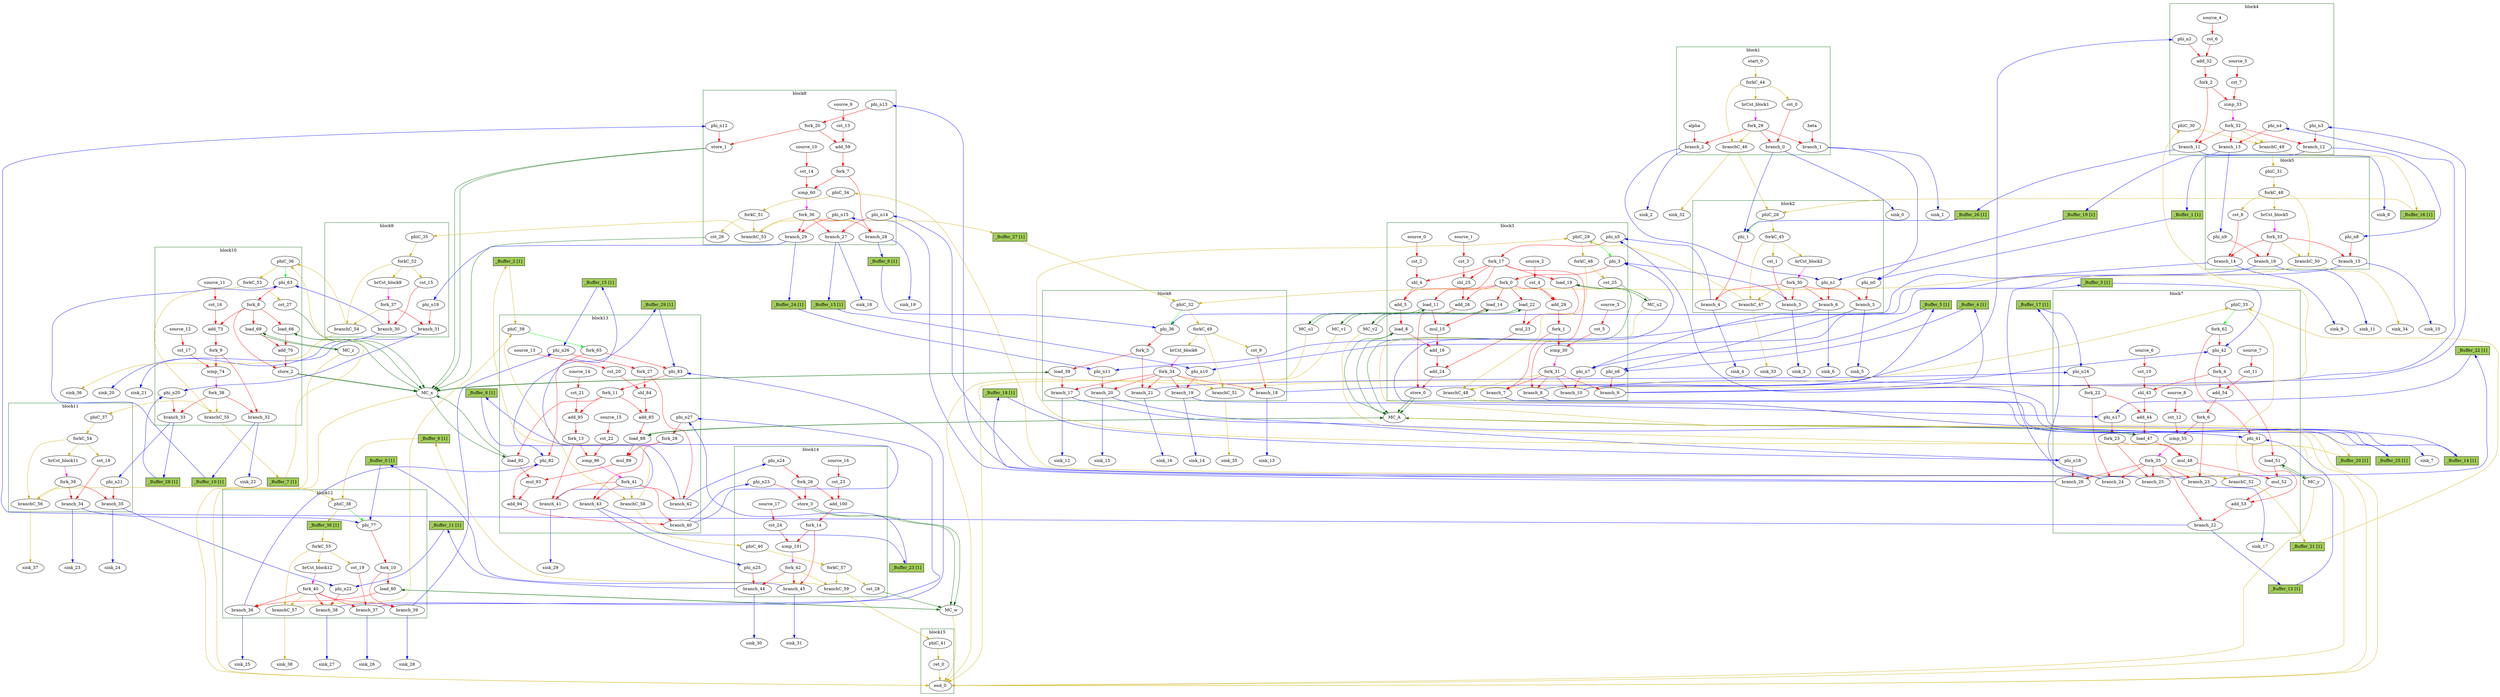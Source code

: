 Digraph G {
	splines=spline;
//DHLS version: 0.1.1" [shape = "none" pos = "20,20!"]
"_Buffer_30" [type=Buffer, in="in1:32", out="out1:32", bbID = 3, slots=1, transparent=false, label="_Buffer_30 [1]",  shape=box, style=filled, fillcolor=darkolivegreen3, height = 0.4];
		"alpha" [type = "Entry", bbID= 1, in = "in1:32", out = "out1:32"];
		"beta" [type = "Entry", bbID= 1, in = "in1:32", out = "out1:32"];
		"brCst_block1" [type = "Constant", bbID= 1, in = "in1:1", out = "out1:1", value = "0x1"];
		"cst_0" [type = "Constant", bbID= 1, in = "in1:1", out = "out1:1", value = "0x00000000"];
		"phi_1" [type = "Mux", bbID= 2, in = "in1?:1 in2:6 in3:6 ", out = "out1:6", delay=1.397];
		"brCst_block2" [type = "Constant", bbID= 2, in = "in1:1", out = "out1:1", value = "0x1"];
		"cst_1" [type = "Constant", bbID= 2, in = "in1:1", out = "out1:1", value = "0x00000000"];
		"phi_3" [type = "Mux", bbID= 3, in = "in1?:1 in2:6 in3:6 ", out = "out1:6", delay=1.397];
		"cst_2" [type = "Constant", bbID= 3, in = "in1:3", out = "out1:3", value = "0x00000005"];
		"shl_4" [type = "Operator", bbID= 3, op = "shl_op", in = "in1:11 in2:11 ", out = "out1:11 ", delay=0.000, latency=0, II=1];
		"add_5" [type = "Operator", bbID= 3, op = "add_op", in = "in1:12 in2:12 ", out = "out1:12 ", delay=2.287, latency=0, II=1];
		"load_8" [type = "Operator", bbID= 3, op = "mc_load_op", bbID= 3, portId= 0, in = "in1:32 in2:12 ", out = "out1:32 out2:12 ", delay=1.412, latency=0, II=1];
		"load_11" [type = "Operator", bbID= 3, op = "mc_load_op", bbID= 3, portId= 0, in = "in1:32 in2:6 ", out = "out1:32 out2:6 ", delay=1.412, latency=0, II=1];
		"load_14" [type = "Operator", bbID= 3, op = "mc_load_op", bbID= 3, portId= 0, in = "in1:32 in2:6 ", out = "out1:32 out2:6 ", delay=1.412, latency=0, II=1];
		"mul_15" [type = "Operator", bbID= 3, op = "mul_op", in = "in1:16 in2:16 ", out = "out1:32 ", delay=0.000, latency=4, II=1];
		"add_16" [type = "Operator", bbID= 3, op = "add_op", in = "in1:32 in2:32 ", out = "out1:32 ", delay=2.287, latency=0, II=1];
		"load_19" [type = "Operator", bbID= 3, op = "mc_load_op", bbID= 3, portId= 0, in = "in1:32 in2:6 ", out = "out1:32 out2:6 ", delay=1.412, latency=0, II=1];
		"load_22" [type = "Operator", bbID= 3, op = "mc_load_op", bbID= 3, portId= 0, in = "in1:32 in2:6 ", out = "out1:32 out2:6 ", delay=1.412, latency=0, II=1];
		"mul_23" [type = "Operator", bbID= 3, op = "mul_op", in = "in1:16 in2:16 ", out = "out1:32 ", delay=0.000, latency=4, II=1];
		"add_24" [type = "Operator", bbID= 3, op = "add_op", in = "in1:32 in2:32 ", out = "out1:32 ", delay=2.287, latency=0, II=1];
		"cst_3" [type = "Constant", bbID= 3, in = "in1:3", out = "out1:3", value = "0x00000005"];
		"shl_25" [type = "Operator", bbID= 3, op = "shl_op", in = "in1:11 in2:11 ", out = "out1:11 ", delay=0.000, latency=0, II=1];
		"add_26" [type = "Operator", bbID= 3, op = "add_op", in = "in1:12 in2:12 ", out = "out1:12 ", delay=2.287, latency=0, II=1];
		"store_0" [type = "Operator", bbID= 3, op = "mc_store_op", bbID= 3, portId= 0, in = "in1:32 in2:12 ", out = "out1:32 out2:12 ", delay=0.672, latency=0, II=1];
		"cst_4" [type = "Constant", bbID= 3, in = "in1:1", out = "out1:1", value = "0x00000001"];
		"add_29" [type = "Operator", bbID= 3, op = "add_op", in = "in1:6 in2:6 ", out = "out1:6 ", delay=2.287, latency=0, II=1];
		"cst_5" [type = "Constant", bbID= 3, in = "in1:6", out = "out1:6", value = "0x00000020"];
		"icmp_30" [type = "Operator", bbID= 3, op = "icmp_ult_op", in = "in1:6 in2:6 ", out = "out1:1 ", delay=1.907, latency=0, II=1];
		"cst_6" [type = "Constant", bbID= 4, in = "in1:1", out = "out1:1", value = "0x00000001"];
		"add_32" [type = "Operator", bbID= 4, op = "add_op", in = "in1:6 in2:6 ", out = "out1:6 ", delay=2.287, latency=0, II=1];
		"cst_7" [type = "Constant", bbID= 4, in = "in1:6", out = "out1:6", value = "0x00000020"];
		"icmp_33" [type = "Operator", bbID= 4, op = "icmp_ult_op", in = "in1:6 in2:6 ", out = "out1:1 ", delay=1.907, latency=0, II=1];
		"brCst_block5" [type = "Constant", bbID= 5, in = "in1:1", out = "out1:1", value = "0x1"];
		"cst_8" [type = "Constant", bbID= 5, in = "in1:1", out = "out1:1", value = "0x00000000"];
		"phi_36" [type = "Mux", bbID= 6, in = "in1?:1 in2:6 in3:6 ", out = "out1:6", delay=1.397];
		"load_39" [type = "Operator", bbID= 6, op = "mc_load_op", bbID= 6, portId= 0, in = "in1:32 in2:6 ", out = "out1:32 out2:6 ", delay=1.412, latency=0, II=1];
		"brCst_block6" [type = "Constant", bbID= 6, in = "in1:1", out = "out1:1", value = "0x1"];
		"phi_41" [type = "Mux", bbID= 7, in = "in1?:1 in2:32 in3:32 ", out = "out1:32", delay=1.397];
		"cst_9" [type = "Constant", bbID= 6, in = "in1:1", out = "out1:1", value = "0x00000000"];
		"phi_42" [type = "Mux", bbID= 7, in = "in1?:1 in2:6 in3:6 ", out = "out1:6", delay=1.397];
		"cst_10" [type = "Constant", bbID= 7, in = "in1:3", out = "out1:3", value = "0x00000005"];
		"shl_43" [type = "Operator", bbID= 7, op = "shl_op", in = "in1:11 in2:11 ", out = "out1:11 ", delay=0.000, latency=0, II=1];
		"add_44" [type = "Operator", bbID= 7, op = "add_op", in = "in1:12 in2:12 ", out = "out1:12 ", delay=2.287, latency=0, II=1];
		"load_47" [type = "Operator", bbID= 7, op = "mc_load_op", bbID= 7, portId= 1, in = "in1:32 in2:12 ", out = "out1:32 out2:12 ", delay=1.412, latency=0, II=1];
		"mul_48" [type = "Operator", bbID= 7, op = "mul_op", in = "in1:16 in2:16 ", out = "out1:32 ", delay=0.000, latency=4, II=1];
		"load_51" [type = "Operator", bbID= 7, op = "mc_load_op", bbID= 7, portId= 0, in = "in1:32 in2:6 ", out = "out1:32 out2:6 ", delay=1.412, latency=0, II=1];
		"mul_52" [type = "Operator", bbID= 7, op = "mul_op", in = "in1:16 in2:16 ", out = "out1:32 ", delay=0.000, latency=4, II=1];
		"add_53" [type = "Operator", bbID= 7, op = "add_op", in = "in1:32 in2:32 ", out = "out1:32 ", delay=2.287, latency=0, II=1];
		"cst_11" [type = "Constant", bbID= 7, in = "in1:1", out = "out1:1", value = "0x00000001"];
		"add_54" [type = "Operator", bbID= 7, op = "add_op", in = "in1:6 in2:6 ", out = "out1:6 ", delay=2.287, latency=0, II=1];
		"cst_12" [type = "Constant", bbID= 7, in = "in1:6", out = "out1:6", value = "0x00000020"];
		"icmp_55" [type = "Operator", bbID= 7, op = "icmp_ult_op", in = "in1:6 in2:6 ", out = "out1:1 ", delay=1.907, latency=0, II=1];
		"store_1" [type = "Operator", bbID= 8, op = "mc_store_op", bbID= 8, portId= 0, in = "in1:32 in2:6 ", out = "out1:32 out2:6 ", delay=0.672, latency=0, II=1];
		"cst_13" [type = "Constant", bbID= 8, in = "in1:1", out = "out1:1", value = "0x00000001"];
		"add_59" [type = "Operator", bbID= 8, op = "add_op", in = "in1:6 in2:6 ", out = "out1:6 ", delay=2.287, latency=0, II=1];
		"cst_14" [type = "Constant", bbID= 8, in = "in1:6", out = "out1:6", value = "0x00000020"];
		"icmp_60" [type = "Operator", bbID= 8, op = "icmp_ult_op", in = "in1:6 in2:6 ", out = "out1:1 ", delay=1.907, latency=0, II=1];
		"brCst_block9" [type = "Constant", bbID= 9, in = "in1:1", out = "out1:1", value = "0x1"];
		"cst_15" [type = "Constant", bbID= 9, in = "in1:1", out = "out1:1", value = "0x00000000"];
		"phi_63" [type = "Mux", bbID= 10, in = "in1?:1 in2:6 in3:6 ", out = "out1:6", delay=1.397];
		"load_66" [type = "Operator", bbID= 10, op = "mc_load_op", bbID= 10, portId= 1, in = "in1:32 in2:6 ", out = "out1:32 out2:6 ", delay=1.412, latency=0, II=1];
		"load_69" [type = "Operator", bbID= 10, op = "mc_load_op", bbID= 10, portId= 0, in = "in1:32 in2:6 ", out = "out1:32 out2:6 ", delay=1.412, latency=0, II=1];
		"add_70" [type = "Operator", bbID= 10, op = "add_op", in = "in1:32 in2:32 ", out = "out1:32 ", delay=2.287, latency=0, II=1];
		"store_2" [type = "Operator", bbID= 10, op = "mc_store_op", bbID= 10, portId= 1, in = "in1:32 in2:6 ", out = "out1:32 out2:6 ", delay=0.672, latency=0, II=1];
		"cst_16" [type = "Constant", bbID= 10, in = "in1:1", out = "out1:1", value = "0x00000001"];
		"add_73" [type = "Operator", bbID= 10, op = "add_op", in = "in1:6 in2:6 ", out = "out1:6 ", delay=2.287, latency=0, II=1];
		"cst_17" [type = "Constant", bbID= 10, in = "in1:6", out = "out1:6", value = "0x00000020"];
		"icmp_74" [type = "Operator", bbID= 10, op = "icmp_ult_op", in = "in1:6 in2:6 ", out = "out1:1 ", delay=1.907, latency=0, II=1];
		"brCst_block11" [type = "Constant", bbID= 11, in = "in1:1", out = "out1:1", value = "0x1"];
		"cst_18" [type = "Constant", bbID= 11, in = "in1:1", out = "out1:1", value = "0x00000000"];
		"phi_77" [type = "Mux", bbID= 12, in = "in1?:1 in2:6 in3:6 ", out = "out1:6", delay=1.397];
		"load_80" [type = "Operator", bbID= 12, op = "mc_load_op", bbID= 12, portId= 0, in = "in1:32 in2:6 ", out = "out1:32 out2:6 ", delay=1.412, latency=0, II=1];
		"brCst_block12" [type = "Constant", bbID= 12, in = "in1:1", out = "out1:1", value = "0x1"];
		"phi_82" [type = "Mux", bbID= 13, in = "in1?:1 in2:32 in3:32 ", out = "out1:32", delay=1.397];
		"cst_19" [type = "Constant", bbID= 12, in = "in1:1", out = "out1:1", value = "0x00000000"];
		"phi_83" [type = "Mux", bbID= 13, in = "in1?:1 in2:6 in3:6 ", out = "out1:6", delay=1.397];
		"cst_20" [type = "Constant", bbID= 13, in = "in1:3", out = "out1:3", value = "0x00000005"];
		"shl_84" [type = "Operator", bbID= 13, op = "shl_op", in = "in1:11 in2:11 ", out = "out1:11 ", delay=0.000, latency=0, II=1];
		"add_85" [type = "Operator", bbID= 13, op = "add_op", in = "in1:12 in2:12 ", out = "out1:12 ", delay=2.287, latency=0, II=1];
		"load_88" [type = "Operator", bbID= 13, op = "mc_load_op", bbID= 13, portId= 2, in = "in1:32 in2:12 ", out = "out1:32 out2:12 ", delay=1.412, latency=0, II=1];
		"mul_89" [type = "Operator", bbID= 13, op = "mul_op", in = "in1:16 in2:16 ", out = "out1:32 ", delay=0.000, latency=4, II=1];
		"load_92" [type = "Operator", bbID= 13, op = "mc_load_op", bbID= 13, portId= 2, in = "in1:32 in2:6 ", out = "out1:32 out2:6 ", delay=1.412, latency=0, II=1];
		"mul_93" [type = "Operator", bbID= 13, op = "mul_op", in = "in1:16 in2:16 ", out = "out1:32 ", delay=0.000, latency=4, II=1];
		"add_94" [type = "Operator", bbID= 13, op = "add_op", in = "in1:32 in2:32 ", out = "out1:32 ", delay=2.287, latency=0, II=1];
		"cst_21" [type = "Constant", bbID= 13, in = "in1:1", out = "out1:1", value = "0x00000001"];
		"add_95" [type = "Operator", bbID= 13, op = "add_op", in = "in1:6 in2:6 ", out = "out1:6 ", delay=2.287, latency=0, II=1];
		"cst_22" [type = "Constant", bbID= 13, in = "in1:6", out = "out1:6", value = "0x00000020"];
		"icmp_96" [type = "Operator", bbID= 13, op = "icmp_ult_op", in = "in1:6 in2:6 ", out = "out1:1 ", delay=1.907, latency=0, II=1];
		"store_3" [type = "Operator", bbID= 14, op = "mc_store_op", bbID= 14, portId= 0, in = "in1:32 in2:6 ", out = "out1:32 out2:6 ", delay=0.672, latency=0, II=1];
		"cst_23" [type = "Constant", bbID= 14, in = "in1:1", out = "out1:1", value = "0x00000001"];
		"add_100" [type = "Operator", bbID= 14, op = "add_op", in = "in1:6 in2:6 ", out = "out1:6 ", delay=2.287, latency=0, II=1];
		"cst_24" [type = "Constant", bbID= 14, in = "in1:6", out = "out1:6", value = "0x00000020"];
		"icmp_101" [type = "Operator", bbID= 14, op = "icmp_ult_op", in = "in1:6 in2:6 ", out = "out1:1 ", delay=1.907, latency=0, II=1];
		"ret_0" [type = "Operator", bbID= 15, op = "ret_op", in = "in1:0 ", out = "out1:0 ", delay=0.000, latency=0, II=1];
		"phi_n0" [type = "Merge", bbID= 2, in = "in1:32 in2:32 ", out = "out1:32", delay=1.397];
		"phi_n1" [type = "Merge", bbID= 2, in = "in1:32 in2:32 ", out = "out1:32", delay=1.397];
		"phi_n2" [type = "Merge", bbID= 4, in = "in1:6 ", out = "out1:6", delay=0.000];
		"phi_n3" [type = "Merge", bbID= 4, in = "in1:32 ", out = "out1:32", delay=0.000];
		"phi_n4" [type = "Merge", bbID= 4, in = "in1:32 ", out = "out1:32", delay=0.000];
		"phi_n5" [type = "Merge", bbID= 3, in = "in1:6 in2:6 ", out = "out1:6", delay=1.397];
		"phi_n6" [type = "Merge", bbID= 3, in = "in1:32 in2:32 ", out = "out1:32", delay=1.397];
		"phi_n7" [type = "Merge", bbID= 3, in = "in1:32 in2:32 ", out = "out1:32", delay=1.397];
		"phi_n8" [type = "Merge", bbID= 5, in = "in1:32 ", out = "out1:32", delay=0.000];
		"phi_n9" [type = "Merge", bbID= 5, in = "in1:32 ", out = "out1:32", delay=0.000];
		"phi_n10" [type = "Merge", bbID= 6, in = "in1:32 in2:32 ", out = "out1:32", delay=1.397];
		"phi_n11" [type = "Merge", bbID= 6, in = "in1:32 in2:32 ", out = "out1:32", delay=1.397];
		"phi_n12" [type = "Merge", bbID= 8, in = "in1:32 ", out = "out1:32", delay=0.000];
		"phi_n13" [type = "Merge", bbID= 8, in = "in1:6 ", out = "out1:6", delay=0.000];
		"phi_n14" [type = "Merge", bbID= 8, in = "in1:32 ", out = "out1:32", delay=0.000];
		"phi_n15" [type = "Merge", bbID= 8, in = "in1:32 ", out = "out1:32", delay=0.000];
		"phi_n16" [type = "Merge", bbID= 7, in = "in1:6 in2:6 ", out = "out1:6", delay=1.397];
		"phi_n17" [type = "Merge", bbID= 7, in = "in1:32 in2:32 ", out = "out1:32", delay=1.397];
		"phi_n18" [type = "Merge", bbID= 7, in = "in1:32 in2:32 ", out = "out1:32", delay=1.397];
		"phi_n19" [type = "Merge", bbID= 9, in = "in1:32 ", out = "out1:32", delay=0.000];
		"phi_n20" [type = "Merge", bbID= 10, in = "in1:32 in2:32 ", out = "out1:32", delay=1.397];
		"phi_n21" [type = "Merge", bbID= 11, in = "in1:32 ", out = "out1:32", delay=0.000];
		"phi_n22" [type = "Merge", bbID= 12, in = "in1:32 in2:32 ", out = "out1:32", delay=1.397];
		"phi_n23" [type = "Merge", bbID= 14, in = "in1:32 ", out = "out1:32", delay=0.000];
		"phi_n24" [type = "Merge", bbID= 14, in = "in1:6 ", out = "out1:6", delay=0.000];
		"phi_n25" [type = "Merge", bbID= 14, in = "in1:32 ", out = "out1:32", delay=0.000];
		"phi_n26" [type = "Merge", bbID= 13, in = "in1:6 in2:6 ", out = "out1:6", delay=1.397];
		"phi_n27" [type = "Merge", bbID= 13, in = "in1:32 in2:32 ", out = "out1:32", delay=1.397];
		"fork_0" [type = "Fork", bbID= 3, in = "in1:6", out = "out1:6 out2:6 out3:6 out4:6 out5:6 "];
		"fork_1" [type = "Fork", bbID= 3, in = "in1:6", out = "out1:6 out2:6 "];
		"fork_2" [type = "Fork", bbID= 4, in = "in1:6", out = "out1:6 out2:6 "];
		"fork_3" [type = "Fork", bbID= 6, in = "in1:6", out = "out1:6 out2:6 "];
		"fork_4" [type = "Fork", bbID= 7, in = "in1:6", out = "out1:6 out2:6 out3:6 "];
		"fork_6" [type = "Fork", bbID= 7, in = "in1:6", out = "out1:6 out2:6 "];
		"fork_7" [type = "Fork", bbID= 8, in = "in1:6", out = "out1:6 out2:6 "];
		"fork_8" [type = "Fork", bbID= 10, in = "in1:6", out = "out1:6 out2:6 out3:6 out4:6 "];
		"fork_9" [type = "Fork", bbID= 10, in = "in1:6", out = "out1:6 out2:6 "];
		"fork_10" [type = "Fork", bbID= 12, in = "in1:6", out = "out1:6 out2:6 "];
		"fork_11" [type = "Fork", bbID= 13, in = "in1:6", out = "out1:6 out2:6 out3:6 "];
		"fork_13" [type = "Fork", bbID= 13, in = "in1:6", out = "out1:6 out2:6 "];
		"fork_14" [type = "Fork", bbID= 14, in = "in1:6", out = "out1:6 out2:6 "];
		"fork_17" [type = "Fork", bbID= 3, in = "in1:6", out = "out1:6 out2:6 out3:6 out4:6 out5:6 "];
		"fork_20" [type = "Fork", bbID= 8, in = "in1:6", out = "out1:6 out2:6 "];
		"fork_22" [type = "Fork", bbID= 7, in = "in1:6", out = "out1:6 out2:6 "];
		"fork_23" [type = "Fork", bbID= 7, in = "in1:32", out = "out1:32 out2:32 "];
		"fork_26" [type = "Fork", bbID= 14, in = "in1:6", out = "out1:6 out2:6 "];
		"fork_27" [type = "Fork", bbID= 13, in = "in1:6", out = "out1:6 out2:6 "];
		"fork_28" [type = "Fork", bbID= 13, in = "in1:32", out = "out1:32 out2:32 "];
		"branch_0" [type = "Branch", bbID= 1,  in = "in1:1 in2?:1", out = "out1+:1 out2-:1"];
		"branch_1" [type = "Branch", bbID= 1,  in = "in1:32 in2?:1", out = "out1+:32 out2-:32"];
		"branch_2" [type = "Branch", bbID= 1,  in = "in1:32 in2?:1", out = "out1+:32 out2-:32"];
		"fork_29" [type = "Fork", bbID= 1, in = "in1:1", out = "out1:1 out2:1 out3:1 out4:1 "];
		"branch_3" [type = "Branch", bbID= 2,  in = "in1:1 in2?:1", out = "out1+:1 out2-:1"];
		"branch_4" [type = "Branch", bbID= 2,  in = "in1:6 in2?:1", out = "out1+:6 out2-:6"];
		"branch_5" [type = "Branch", bbID= 2,  in = "in1:32 in2?:1", out = "out1+:32 out2-:32"];
		"branch_6" [type = "Branch", bbID= 2,  in = "in1:32 in2?:1", out = "out1+:32 out2-:32"];
		"fork_30" [type = "Fork", bbID= 2, in = "in1:1", out = "out1:1 out2:1 out3:1 out4:1 out5:1 "];
		"branch_7" [type = "Branch", bbID= 3,  in = "in1:6 in2?:1", out = "out1+:6 out2-:6"];
		"branch_8" [type = "Branch", bbID= 3,  in = "in1:6 in2?:1", out = "out1+:6 out2-:6"];
		"branch_9" [type = "Branch", bbID= 3,  in = "in1:32 in2?:1", out = "out1+:32 out2-:32"];
		"branch_10" [type = "Branch", bbID= 3,  in = "in1:32 in2?:1", out = "out1+:32 out2-:32"];
		"fork_31" [type = "Fork", bbID= 3, in = "in1:1", out = "out1:1 out2:1 out3:1 out4:1 out5:1 "];
		"branch_11" [type = "Branch", bbID= 4,  in = "in1:6 in2?:1", out = "out1+:6 out2-:6"];
		"branch_12" [type = "Branch", bbID= 4,  in = "in1:32 in2?:1", out = "out1+:32 out2-:32"];
		"branch_13" [type = "Branch", bbID= 4,  in = "in1:32 in2?:1", out = "out1+:32 out2-:32"];
		"fork_32" [type = "Fork", bbID= 4, in = "in1:1", out = "out1:1 out2:1 out3:1 out4:1 "];
		"branch_14" [type = "Branch", bbID= 5,  in = "in1:1 in2?:1", out = "out1+:1 out2-:1"];
		"branch_15" [type = "Branch", bbID= 5,  in = "in1:32 in2?:1", out = "out1+:32 out2-:32"];
		"branch_16" [type = "Branch", bbID= 5,  in = "in1:32 in2?:1", out = "out1+:32 out2-:32"];
		"fork_33" [type = "Fork", bbID= 5, in = "in1:1", out = "out1:1 out2:1 out3:1 out4:1 "];
		"branch_17" [type = "Branch", bbID= 6,  in = "in1:32 in2?:1", out = "out1+:32 out2-:32"];
		"branch_18" [type = "Branch", bbID= 6,  in = "in1:1 in2?:1", out = "out1+:1 out2-:1"];
		"branch_19" [type = "Branch", bbID= 6,  in = "in1:32 in2?:1", out = "out1+:32 out2-:32"];
		"branch_20" [type = "Branch", bbID= 6,  in = "in1:32 in2?:1", out = "out1+:32 out2-:32"];
		"branch_21" [type = "Branch", bbID= 6,  in = "in1:6 in2?:1", out = "out1+:6 out2-:6"];
		"fork_34" [type = "Fork", bbID= 6, in = "in1:1", out = "out1:1 out2:1 out3:1 out4:1 out5:1 out6:1 "];
		"branch_22" [type = "Branch", bbID= 7,  in = "in1:32 in2?:1", out = "out1+:32 out2-:32"];
		"branch_23" [type = "Branch", bbID= 7,  in = "in1:6 in2?:1", out = "out1+:6 out2-:6"];
		"branch_24" [type = "Branch", bbID= 7,  in = "in1:6 in2?:1", out = "out1+:6 out2-:6"];
		"branch_25" [type = "Branch", bbID= 7,  in = "in1:32 in2?:1", out = "out1+:32 out2-:32"];
		"branch_26" [type = "Branch", bbID= 7,  in = "in1:32 in2?:1", out = "out1+:32 out2-:32"];
		"fork_35" [type = "Fork", bbID= 7, in = "in1:1", out = "out1:1 out2:1 out3:1 out4:1 out5:1 out6:1 "];
		"branch_27" [type = "Branch", bbID= 8,  in = "in1:32 in2?:1", out = "out1+:32 out2-:32"];
		"branch_28" [type = "Branch", bbID= 8,  in = "in1:6 in2?:1", out = "out1+:6 out2-:6"];
		"branch_29" [type = "Branch", bbID= 8,  in = "in1:32 in2?:1", out = "out1+:32 out2-:32"];
		"fork_36" [type = "Fork", bbID= 8, in = "in1:1", out = "out1:1 out2:1 out3:1 out4:1 "];
		"branch_30" [type = "Branch", bbID= 9,  in = "in1:1 in2?:1", out = "out1+:1 out2-:1"];
		"branch_31" [type = "Branch", bbID= 9,  in = "in1:32 in2?:1", out = "out1+:32 out2-:32"];
		"fork_37" [type = "Fork", bbID= 9, in = "in1:1", out = "out1:1 out2:1 out3:1 "];
		"branch_32" [type = "Branch", bbID= 10,  in = "in1:6 in2?:1", out = "out1+:6 out2-:6"];
		"branch_33" [type = "Branch", bbID= 10,  in = "in1:32 in2?:1", out = "out1+:32 out2-:32"];
		"fork_38" [type = "Fork", bbID= 10, in = "in1:1", out = "out1:1 out2:1 out3:1 "];
		"branch_34" [type = "Branch", bbID= 11,  in = "in1:1 in2?:1", out = "out1+:1 out2-:1"];
		"branch_35" [type = "Branch", bbID= 11,  in = "in1:32 in2?:1", out = "out1+:32 out2-:32"];
		"fork_39" [type = "Fork", bbID= 11, in = "in1:1", out = "out1:1 out2:1 out3:1 "];
		"branch_36" [type = "Branch", bbID= 12,  in = "in1:32 in2?:1", out = "out1+:32 out2-:32"];
		"branch_37" [type = "Branch", bbID= 12,  in = "in1:1 in2?:1", out = "out1+:1 out2-:1"];
		"branch_38" [type = "Branch", bbID= 12,  in = "in1:32 in2?:1", out = "out1+:32 out2-:32"];
		"branch_39" [type = "Branch", bbID= 12,  in = "in1:6 in2?:1", out = "out1+:6 out2-:6"];
		"fork_40" [type = "Fork", bbID= 12, in = "in1:1", out = "out1:1 out2:1 out3:1 out4:1 out5:1 "];
		"branch_40" [type = "Branch", bbID= 13,  in = "in1:32 in2?:1", out = "out1+:32 out2-:32"];
		"branch_41" [type = "Branch", bbID= 13,  in = "in1:6 in2?:1", out = "out1+:6 out2-:6"];
		"branch_42" [type = "Branch", bbID= 13,  in = "in1:6 in2?:1", out = "out1+:6 out2-:6"];
		"branch_43" [type = "Branch", bbID= 13,  in = "in1:32 in2?:1", out = "out1+:32 out2-:32"];
		"fork_41" [type = "Fork", bbID= 13, in = "in1:1", out = "out1:1 out2:1 out3:1 out4:1 out5:1 "];
		"branch_44" [type = "Branch", bbID= 14,  in = "in1:32 in2?:1", out = "out1+:32 out2-:32"];
		"branch_45" [type = "Branch", bbID= 14,  in = "in1:6 in2?:1", out = "out1+:6 out2-:6"];
		"fork_42" [type = "Fork", bbID= 14, in = "in1:1", out = "out1:1 out2:1 out3:1 "];
		"MC_A" [type = "MC", bbID= 0, in = "in1:32*c0 in2:12*l0a in3:12*s0a in4:32*s0d in5:12*l1a in6:12*l2a ", out = "out1:32*l0d out2:32*l1d out3:32*l2d out4:0*e ", memory = "A", bbcount = 1, ldcount = 3, stcount = 1];
		"MC_u1" [type = "MC", bbID= 0, in = "in1:6*l0a ", out = "out1:32*l0d out2:0*e ", memory = "u1", bbcount = 0, ldcount = 1, stcount = 0];
		"MC_v1" [type = "MC", bbID= 0, in = "in1:6*l0a ", out = "out1:32*l0d out2:0*e ", memory = "v1", bbcount = 0, ldcount = 1, stcount = 0];
		"MC_u2" [type = "MC", bbID= 0, in = "in1:6*l0a ", out = "out1:32*l0d out2:0*e ", memory = "u2", bbcount = 0, ldcount = 1, stcount = 0];
		"MC_v2" [type = "MC", bbID= 0, in = "in1:6*l0a ", out = "out1:32*l0d out2:0*e ", memory = "v2", bbcount = 0, ldcount = 1, stcount = 0];
		"cst_25" [type = "Constant", bbID= 3, in = "in1:1", out = "out1:1", value = "0x00000001"];
		"MC_x" [type = "MC", bbID= 0, in = "in1:32*c0 in2:32*c1 in3:6*l0a in4:6*s0a in5:32*s0d in6:6*l1a in7:6*s1a in8:32*s1d in9:6*l2a ", out = "out1:32*l0d out2:32*l1d out3:32*l2d out4:0*e ", memory = "x", bbcount = 2, ldcount = 3, stcount = 2];
		"MC_y" [type = "MC", bbID= 0, in = "in1:6*l0a ", out = "out1:32*l0d out2:0*e ", memory = "y", bbcount = 0, ldcount = 1, stcount = 0];
		"cst_26" [type = "Constant", bbID= 8, in = "in1:1", out = "out1:1", value = "0x00000001"];
		"MC_z" [type = "MC", bbID= 0, in = "in1:6*l0a ", out = "out1:32*l0d out2:0*e ", memory = "z", bbcount = 0, ldcount = 1, stcount = 0];
		"cst_27" [type = "Constant", bbID= 10, in = "in1:1", out = "out1:1", value = "0x00000001"];
		"MC_w" [type = "MC", bbID= 0, in = "in1:32*c0 in2:6*l0a in3:6*s0a in4:32*s0d ", out = "out1:32*l0d out2:0*e ", memory = "w", bbcount = 1, ldcount = 1, stcount = 1];
		"cst_28" [type = "Constant", bbID= 14, in = "in1:1", out = "out1:1", value = "0x00000001"];
		"end_0" [type = "Exit", bbID= 0, in = "in1:0*e in2:0*e in3:0*e in4:0*e in5:0*e in6:0*e in7:0*e in8:0*e in9:0*e in10:0 ", out = "out1:0"];
		"start_0" [type = "Entry", control= "true", bbID= 1, in = "in1:0", out = "out1:0"];
		"forkC_44" [type = "Fork", bbID= 1, in = "in1:0", out = "out1:0 out2:0 out3:0 "];
		"branchC_46" [type = "Branch", bbID= 1,  in = "in1:0 in2?:1", out = "out1+:0 out2-:0"];
		"phiC_28" [type = "CntrlMerge", bbID= 2, in = "in1:0 in2:0 ", out = "out1:0 out2?:1", delay=1.412];
		"forkC_45" [type = "Fork", bbID= 2, in = "in1:0", out = "out1:0 out2:0 out3:0 "];
		"branchC_47" [type = "Branch", bbID= 2,  in = "in1:0 in2?:1", out = "out1+:0 out2-:0"];
		"phiC_29" [type = "CntrlMerge", bbID= 3, in = "in1:0 in2:0 ", out = "out1:0 out2?:1", delay=1.412];
		"forkC_46" [type = "Fork", bbID= 3, in = "in1:0", out = "out1:0 out2:0 "];
		"branchC_48" [type = "Branch", bbID= 3,  in = "in1:0 in2?:1", out = "out1+:0 out2-:0"];
		"phiC_30" [type = "Merge", bbID= 4, in = "in1:0 ", out = "out1:0", delay=1.412];
		"branchC_49" [type = "Branch", bbID= 4,  in = "in1:0 in2?:1", out = "out1+:0 out2-:0"];
		"phiC_31" [type = "Merge", bbID= 5, in = "in1:0 ", out = "out1:0", delay=1.412];
		"forkC_48" [type = "Fork", bbID= 5, in = "in1:0", out = "out1:0 out2:0 out3:0 "];
		"branchC_50" [type = "Branch", bbID= 5,  in = "in1:0 in2?:1", out = "out1+:0 out2-:0"];
		"phiC_32" [type = "CntrlMerge", bbID= 6, in = "in1:0 in2:0 ", out = "out1:0 out2?:1", delay=1.412];
		"forkC_49" [type = "Fork", bbID= 6, in = "in1:0", out = "out1:0 out2:0 out3:0 "];
		"branchC_51" [type = "Branch", bbID= 6,  in = "in1:0 in2?:1", out = "out1+:0 out2-:0"];
		"phiC_33" [type = "CntrlMerge", bbID= 7, in = "in1:0 in2:0 ", out = "out1:0 out2?:1", delay=1.412];
		"branchC_52" [type = "Branch", bbID= 7,  in = "in1:0 in2?:1", out = "out1+:0 out2-:0"];
		"phiC_34" [type = "Merge", bbID= 8, in = "in1:0 ", out = "out1:0", delay=1.412];
		"forkC_51" [type = "Fork", bbID= 8, in = "in1:0", out = "out1:0 out2:0 "];
		"branchC_53" [type = "Branch", bbID= 8,  in = "in1:0 in2?:1", out = "out1+:0 out2-:0"];
		"phiC_35" [type = "Merge", bbID= 9, in = "in1:0 ", out = "out1:0", delay=1.412];
		"forkC_52" [type = "Fork", bbID= 9, in = "in1:0", out = "out1:0 out2:0 out3:0 "];
		"branchC_54" [type = "Branch", bbID= 9,  in = "in1:0 in2?:1", out = "out1+:0 out2-:0"];
		"phiC_36" [type = "CntrlMerge", bbID= 10, in = "in1:0 in2:0 ", out = "out1:0 out2?:1", delay=1.412];
		"forkC_53" [type = "Fork", bbID= 10, in = "in1:0", out = "out1:0 out2:0 "];
		"branchC_55" [type = "Branch", bbID= 10,  in = "in1:0 in2?:1", out = "out1+:0 out2-:0"];
		"phiC_37" [type = "Merge", bbID= 11, in = "in1:0 ", out = "out1:0", delay=1.412];
		"forkC_54" [type = "Fork", bbID= 11, in = "in1:0", out = "out1:0 out2:0 out3:0 "];
		"branchC_56" [type = "Branch", bbID= 11,  in = "in1:0 in2?:1", out = "out1+:0 out2-:0"];
		"phiC_38" [type = "CntrlMerge", bbID= 12, in = "in1:0 in2:0 ", out = "out1:0 out2?:1", delay=1.412];
		"forkC_55" [type = "Fork", bbID= 12, in = "in1:0", out = "out1:0 out2:0 out3:0 "];
		"branchC_57" [type = "Branch", bbID= 12,  in = "in1:0 in2?:1", out = "out1+:0 out2-:0"];
		"phiC_39" [type = "CntrlMerge", bbID= 13, in = "in1:0 in2:0 ", out = "out1:0 out2?:1", delay=1.412];
		"branchC_58" [type = "Branch", bbID= 13,  in = "in1:0 in2?:1", out = "out1+:0 out2-:0"];
		"phiC_40" [type = "Merge", bbID= 14, in = "in1:0 ", out = "out1:0", delay=1.412];
		"forkC_57" [type = "Fork", bbID= 14, in = "in1:0", out = "out1:0 out2:0 "];
		"branchC_59" [type = "Branch", bbID= 14,  in = "in1:0 in2?:1", out = "out1+:0 out2-:0"];
		"phiC_41" [type = "Merge", bbID= 15, in = "in1:0 ", out = "out1:0", delay=1.412];
		"sink_0" [type = "Sink", bbID= 0, in = "in1:1"];
		"sink_1" [type = "Sink", bbID= 0, in = "in1:32"];
		"sink_2" [type = "Sink", bbID= 0, in = "in1:32"];
		"sink_3" [type = "Sink", bbID= 0, in = "in1:1"];
		"sink_4" [type = "Sink", bbID= 0, in = "in1:6"];
		"sink_5" [type = "Sink", bbID= 0, in = "in1:32"];
		"sink_6" [type = "Sink", bbID= 0, in = "in1:32"];
		"sink_7" [type = "Sink", bbID= 0, in = "in1:6"];
		"sink_8" [type = "Sink", bbID= 0, in = "in1:6"];
		"sink_9" [type = "Sink", bbID= 0, in = "in1:1"];
		"sink_10" [type = "Sink", bbID= 0, in = "in1:32"];
		"sink_11" [type = "Sink", bbID= 0, in = "in1:32"];
		"sink_12" [type = "Sink", bbID= 0, in = "in1:32"];
		"sink_13" [type = "Sink", bbID= 0, in = "in1:1"];
		"sink_14" [type = "Sink", bbID= 0, in = "in1:32"];
		"sink_15" [type = "Sink", bbID= 0, in = "in1:32"];
		"sink_16" [type = "Sink", bbID= 0, in = "in1:6"];
		"sink_17" [type = "Sink", bbID= 0, in = "in1:6"];
		"sink_18" [type = "Sink", bbID= 0, in = "in1:32"];
		"sink_19" [type = "Sink", bbID= 0, in = "in1:6"];
		"sink_20" [type = "Sink", bbID= 0, in = "in1:1"];
		"sink_21" [type = "Sink", bbID= 0, in = "in1:32"];
		"sink_22" [type = "Sink", bbID= 0, in = "in1:6"];
		"sink_23" [type = "Sink", bbID= 0, in = "in1:1"];
		"sink_24" [type = "Sink", bbID= 0, in = "in1:32"];
		"sink_25" [type = "Sink", bbID= 0, in = "in1:32"];
		"sink_26" [type = "Sink", bbID= 0, in = "in1:1"];
		"sink_27" [type = "Sink", bbID= 0, in = "in1:32"];
		"sink_28" [type = "Sink", bbID= 0, in = "in1:6"];
		"sink_29" [type = "Sink", bbID= 0, in = "in1:6"];
		"sink_30" [type = "Sink", bbID= 0, in = "in1:32"];
		"sink_31" [type = "Sink", bbID= 0, in = "in1:6"];
		"sink_32" [type = "Sink", bbID= 0, in = "in1:0"];
		"sink_33" [type = "Sink", bbID= 0, in = "in1:0"];
		"sink_34" [type = "Sink", bbID= 0, in = "in1:0"];
		"sink_35" [type = "Sink", bbID= 0, in = "in1:0"];
		"sink_36" [type = "Sink", bbID= 0, in = "in1:0"];
		"sink_37" [type = "Sink", bbID= 0, in = "in1:0"];
		"sink_38" [type = "Sink", bbID= 0, in = "in1:0"];
		"source_0" [type = "Source", bbID= 3, out = "out1:3"];
		"source_1" [type = "Source", bbID= 3, out = "out1:3"];
		"source_2" [type = "Source", bbID= 3, out = "out1:1"];
		"source_3" [type = "Source", bbID= 3, out = "out1:6"];
		"source_4" [type = "Source", bbID= 4, out = "out1:1"];
		"source_5" [type = "Source", bbID= 4, out = "out1:6"];
		"source_6" [type = "Source", bbID= 7, out = "out1:3"];
		"source_7" [type = "Source", bbID= 7, out = "out1:1"];
		"source_8" [type = "Source", bbID= 7, out = "out1:6"];
		"source_9" [type = "Source", bbID= 8, out = "out1:1"];
		"source_10" [type = "Source", bbID= 8, out = "out1:6"];
		"source_11" [type = "Source", bbID= 10, out = "out1:1"];
		"source_12" [type = "Source", bbID= 10, out = "out1:6"];
		"source_13" [type = "Source", bbID= 13, out = "out1:3"];
		"source_14" [type = "Source", bbID= 13, out = "out1:1"];
		"source_15" [type = "Source", bbID= 13, out = "out1:6"];
		"source_16" [type = "Source", bbID= 14, out = "out1:1"];
		"source_17" [type = "Source", bbID= 14, out = "out1:6"];
		"fork_62" [type = "Fork", bbID= 7, in = "in1:1", out = "out1:1 out2:1 "];
		"fork_65" [type = "Fork", bbID= 13, in = "in1:1", out = "out1:1 out2:1 "];
	"_Buffer_0" [type=Buffer, in="in1:6", out="out1:6", bbID = 3, slots=1, transparent=false, label="_Buffer_0 [1]",  shape=box, style=filled, fillcolor=darkolivegreen3, height = 0.4];
	"_Buffer_1" [type=Buffer, in="in1:32", out="out1:32", bbID = 3, slots=1, transparent=false, label="_Buffer_1 [1]",  shape=box, style=filled, fillcolor=darkolivegreen3, height = 0.4];
	"_Buffer_2" [type=Buffer, in="in1:1", out="out1:1", bbID = 3, slots=1, transparent=false, label="_Buffer_2 [1]",  shape=box, style=filled, fillcolor=darkolivegreen3, height = 0.4];
	"_Buffer_3" [type=Buffer, in="in1:6", out="out1:6", bbID = 3, slots=1, transparent=false, label="_Buffer_3 [1]",  shape=box, style=filled, fillcolor=darkolivegreen3, height = 0.4];
	"_Buffer_4" [type=Buffer, in="in1:32", out="out1:32", bbID = 3, slots=1, transparent=false, label="_Buffer_4 [1]",  shape=box, style=filled, fillcolor=darkolivegreen3, height = 0.4];
	"_Buffer_5" [type=Buffer, in="in1:32", out="out1:32", bbID = 3, slots=1, transparent=false, label="_Buffer_5 [1]",  shape=box, style=filled, fillcolor=darkolivegreen3, height = 0.4];
	"_Buffer_6" [type=Buffer, in="in1:1", out="out1:1", bbID = 3, slots=1, transparent=false, label="_Buffer_6 [1]",  shape=box, style=filled, fillcolor=darkolivegreen3, height = 0.4];
	"_Buffer_7" [type=Buffer, in="in1:1", out="out1:1", bbID = 3, slots=1, transparent=false, label="_Buffer_7 [1]",  shape=box, style=filled, fillcolor=darkolivegreen3, height = 0.4];
	"_Buffer_8" [type=Buffer, in="in1:32", out="out1:32", bbID = 3, slots=1, transparent=false, label="_Buffer_8 [1]",  shape=box, style=filled, fillcolor=darkolivegreen3, height = 0.4];
	"_Buffer_9" [type=Buffer, in="in1:6", out="out1:6", bbID = 3, slots=1, transparent=false, label="_Buffer_9 [1]",  shape=box, style=filled, fillcolor=darkolivegreen3, height = 0.4];
	"_Buffer_10" [type=Buffer, in="in1:6", out="out1:6", bbID = 3, slots=1, transparent=false, label="_Buffer_10 [1]",  shape=box, style=filled, fillcolor=darkolivegreen3, height = 0.4];
	"_Buffer_11" [type=Buffer, in="in1:32", out="out1:32", bbID = 3, slots=1, transparent=false, label="_Buffer_11 [1]",  shape=box, style=filled, fillcolor=darkolivegreen3, height = 0.4];
	"_Buffer_12" [type=Buffer, in="in1:32", out="out1:32", bbID = 3, slots=1, transparent=false, label="_Buffer_12 [1]",  shape=box, style=filled, fillcolor=darkolivegreen3, height = 0.4];
	"_Buffer_13" [type=Buffer, in="in1:32", out="out1:32", bbID = 3, slots=1, transparent=false, label="_Buffer_13 [1]",  shape=box, style=filled, fillcolor=darkolivegreen3, height = 0.4];
	"_Buffer_14" [type=Buffer, in="in1:6", out="out1:6", bbID = 3, slots=1, transparent=false, label="_Buffer_14 [1]",  shape=box, style=filled, fillcolor=darkolivegreen3, height = 0.4];
	"_Buffer_15" [type=Buffer, in="in1:6", out="out1:6", bbID = 3, slots=1, transparent=false, label="_Buffer_15 [1]",  shape=box, style=filled, fillcolor=darkolivegreen3, height = 0.4];
	"_Buffer_16" [type=Buffer, in="in1:1", out="out1:1", bbID = 3, slots=1, transparent=false, label="_Buffer_16 [1]",  shape=box, style=filled, fillcolor=darkolivegreen3, height = 0.4];
	"_Buffer_17" [type=Buffer, in="in1:6", out="out1:6", bbID = 3, slots=1, transparent=false, label="_Buffer_17 [1]",  shape=box, style=filled, fillcolor=darkolivegreen3, height = 0.4];
	"_Buffer_18" [type=Buffer, in="in1:32", out="out1:32", bbID = 3, slots=1, transparent=false, label="_Buffer_18 [1]",  shape=box, style=filled, fillcolor=darkolivegreen3, height = 0.4];
	"_Buffer_19" [type=Buffer, in="in1:32", out="out1:32", bbID = 3, slots=1, transparent=false, label="_Buffer_19 [1]",  shape=box, style=filled, fillcolor=darkolivegreen3, height = 0.4];
	"_Buffer_20" [type=Buffer, in="in1:1", out="out1:1", bbID = 3, slots=1, transparent=false, label="_Buffer_20 [1]",  shape=box, style=filled, fillcolor=darkolivegreen3, height = 0.4];
	"_Buffer_21" [type=Buffer, in="in1:1", out="out1:1", bbID = 3, slots=1, transparent=false, label="_Buffer_21 [1]",  shape=box, style=filled, fillcolor=darkolivegreen3, height = 0.4];
	"_Buffer_22" [type=Buffer, in="in1:32", out="out1:32", bbID = 3, slots=1, transparent=false, label="_Buffer_22 [1]",  shape=box, style=filled, fillcolor=darkolivegreen3, height = 0.4];
	"_Buffer_23" [type=Buffer, in="in1:32", out="out1:32", bbID = 3, slots=1, transparent=false, label="_Buffer_23 [1]",  shape=box, style=filled, fillcolor=darkolivegreen3, height = 0.4];
	"_Buffer_24" [type=Buffer, in="in1:32", out="out1:32", bbID = 3, slots=1, transparent=false, label="_Buffer_24 [1]",  shape=box, style=filled, fillcolor=darkolivegreen3, height = 0.4];
	"_Buffer_25" [type=Buffer, in="in1:6", out="out1:6", bbID = 3, slots=1, transparent=false, label="_Buffer_25 [1]",  shape=box, style=filled, fillcolor=darkolivegreen3, height = 0.4];
	"_Buffer_26" [type=Buffer, in="in1:6", out="out1:6", bbID = 3, slots=1, transparent=false, label="_Buffer_26 [1]",  shape=box, style=filled, fillcolor=darkolivegreen3, height = 0.4];
	"_Buffer_27" [type=Buffer, in="in1:1", out="out1:1", bbID = 3, slots=1, transparent=false, label="_Buffer_27 [1]",  shape=box, style=filled, fillcolor=darkolivegreen3, height = 0.4];
	"_Buffer_28" [type=Buffer, in="in1:32", out="out1:32", bbID = 3, slots=1, transparent=false, label="_Buffer_28 [1]",  shape=box, style=filled, fillcolor=darkolivegreen3, height = 0.4];
	"_Buffer_29" [type=Buffer, in="in1:6", out="out1:6", bbID = 3, slots=1, transparent=false, label="_Buffer_29 [1]",  shape=box, style=filled, fillcolor=darkolivegreen3, height = 0.4];
	subgraph cluster_0 {
	color = "darkgreen";
		label = "block1";
		"alpha" -> "branch_2" [color = "red", from = "out1", to = "in1"];
		"beta" -> "branch_1" [color = "red", from = "out1", to = "in1"];
		"brCst_block1" -> "fork_29" [color = "magenta", from = "out1", to = "in1"];
		"cst_0" -> "branch_0" [color = "red", from = "out1", to = "in1"];
		"fork_29" -> "branch_2" [color = "red", from = "out1", to = "in2"];
		"fork_29" -> "branch_1" [color = "red", from = "out2", to = "in2"];
		"fork_29" -> "branch_0" [color = "red", from = "out3", to = "in2"];
		"fork_29" -> "branchC_46" [color = "gold3", from = "out4", to = "in2"];
		"start_0" -> "forkC_44" [color = "gold3", from = "out1", to = "in1"];
		"forkC_44" -> "cst_0" [color = "gold3", from = "out1", to = "in1"];
		"forkC_44" -> "branchC_46" [color = "gold3", from = "out2", to = "in1"];
		"forkC_44" -> "brCst_block1" [color = "gold3", from = "out3", to = "in1"];
	}
		"branch_0" -> "phi_1" [color = "blue", minlen = 3, from = "out1", to = "in2"];
		"branch_0" -> "sink_0" [color = "blue", minlen = 3, from = "out2", to = "in1"];
		"branch_1" -> "phi_n0" [color = "blue", minlen = 3, from = "out1", to = "in1"];
		"branch_1" -> "sink_1" [color = "blue", minlen = 3, from = "out2", to = "in1"];
		"branch_2" -> "phi_n1" [color = "blue", minlen = 3, from = "out1", to = "in1"];
		"branch_2" -> "sink_2" [color = "blue", minlen = 3, from = "out2", to = "in1"];
		"branchC_46" -> "phiC_28" [color = "gold3", minlen = 3, from = "out1", to = "in1"];
		"branchC_46" -> "sink_32" [color = "gold3", minlen = 3, from = "out2", to = "in1"];
	subgraph cluster_1 {
	color = "darkgreen";
		label = "block2";
		"phi_1" -> "branch_4" [color = "red", from = "out1", to = "in1"];
		"brCst_block2" -> "fork_30" [color = "magenta", from = "out1", to = "in1"];
		"cst_1" -> "branch_3" [color = "red", from = "out1", to = "in1"];
		"phi_n0" -> "branch_5" [color = "red", from = "out1", to = "in1"];
		"phi_n1" -> "branch_6" [color = "red", from = "out1", to = "in1"];
		"fork_30" -> "branch_6" [color = "red", from = "out1", to = "in2"];
		"fork_30" -> "branch_5" [color = "red", from = "out2", to = "in2"];
		"fork_30" -> "branch_4" [color = "red", from = "out3", to = "in2"];
		"fork_30" -> "branch_3" [color = "red", from = "out4", to = "in2"];
		"fork_30" -> "branchC_47" [color = "gold3", from = "out5", to = "in2"];
		"phiC_28" -> "phi_1" [color = "green", from = "out2", to = "in1"];
		"phiC_28" -> "forkC_45" [color = "gold3", from = "out1", to = "in1"];
		"forkC_45" -> "cst_1" [color = "gold3", from = "out1", to = "in1"];
		"forkC_45" -> "branchC_47" [color = "gold3", from = "out2", to = "in1"];
		"forkC_45" -> "brCst_block2" [color = "gold3", from = "out3", to = "in1"];
	}
		"branch_3" -> "phi_3" [color = "blue", minlen = 3, from = "out1", to = "in2"];
		"branch_3" -> "sink_3" [color = "blue", minlen = 3, from = "out2", to = "in1"];
		"branch_4" -> "phi_n5" [color = "blue", minlen = 3, from = "out1", to = "in1"];
		"branch_4" -> "sink_4" [color = "blue", minlen = 3, from = "out2", to = "in1"];
		"branch_5" -> "phi_n6" [color = "blue", minlen = 3, from = "out1", to = "in1"];
		"branch_5" -> "sink_5" [color = "blue", minlen = 3, from = "out2", to = "in1"];
		"branch_6" -> "phi_n7" [color = "blue", minlen = 3, from = "out1", to = "in1"];
		"branch_6" -> "sink_6" [color = "blue", minlen = 3, from = "out2", to = "in1"];
		"branchC_47" -> "phiC_29" [color = "gold3", minlen = 3, from = "out1", to = "in1"];
		"branchC_47" -> "sink_33" [color = "gold3", minlen = 3, from = "out2", to = "in1"];
	subgraph cluster_2 {
	color = "darkgreen";
		label = "block3";
		"phi_3" -> "fork_0" [color = "red", from = "out1", to = "in1"];
		"cst_2" -> "shl_4" [color = "red", from = "out1", to = "in2"];
		"shl_4" -> "add_5" [color = "red", from = "out1", to = "in1"];
		"add_5" -> "load_8" [color = "red", from = "out1", to = "in2"];
		"load_8" -> "add_16" [color = "red", from = "out1", to = "in1"];
		"load_11" -> "mul_15" [color = "red", from = "out1", to = "in1"];
		"load_14" -> "mul_15" [color = "red", from = "out1", to = "in2"];
		"mul_15" -> "add_16" [color = "red", from = "out1", to = "in2"];
		"add_16" -> "add_24" [color = "red", from = "out1", to = "in1"];
		"load_19" -> "mul_23" [color = "red", from = "out1", to = "in1"];
		"load_22" -> "mul_23" [color = "red", from = "out1", to = "in2"];
		"mul_23" -> "add_24" [color = "red", from = "out1", to = "in2"];
		"add_24" -> "store_0" [color = "red", from = "out1", to = "in1"];
		"cst_3" -> "shl_25" [color = "red", from = "out1", to = "in2"];
		"shl_25" -> "add_26" [color = "red", from = "out1", to = "in1"];
		"add_26" -> "store_0" [color = "red", from = "out1", to = "in2"];
		"cst_4" -> "add_29" [color = "red", from = "out1", to = "in2"];
		"add_29" -> "fork_1" [color = "red", from = "out1", to = "in1"];
		"cst_5" -> "icmp_30" [color = "red", from = "out1", to = "in2"];
		"icmp_30" -> "fork_31" [color = "magenta", from = "out1", to = "in1"];
		"phi_n5" -> "fork_17" [color = "red", from = "out1", to = "in1"];
		"phi_n6" -> "branch_9" [color = "red", from = "out1", to = "in1"];
		"phi_n7" -> "branch_10" [color = "red", from = "out1", to = "in1"];
		"fork_0" -> "add_5" [color = "red", from = "out1", to = "in2"];
		"fork_0" -> "add_26" [color = "red", from = "out2", to = "in2"];
		"fork_0" -> "add_29" [color = "red", from = "out3", to = "in1"];
		"fork_0" -> "load_14" [color = "red", from = "out4", to = "in2"];
		"fork_0" -> "load_22" [color = "red", from = "out5", to = "in2"];
		"fork_1" -> "icmp_30" [color = "red", from = "out1", to = "in1"];
		"fork_1" -> "branch_7" [color = "red", from = "out2", to = "in1"];
		"fork_17" -> "shl_4" [color = "red", from = "out1", to = "in1"];
		"fork_17" -> "load_11" [color = "red", from = "out2", to = "in2"];
		"fork_17" -> "load_19" [color = "red", from = "out3", to = "in2"];
		"fork_17" -> "shl_25" [color = "red", from = "out4", to = "in1"];
		"fork_17" -> "branch_8" [color = "red", from = "out5", to = "in1"];
		"fork_31" -> "branch_10" [color = "red", from = "out1", to = "in2"];
		"fork_31" -> "branch_9" [color = "red", from = "out2", to = "in2"];
		"fork_31" -> "branch_8" [color = "red", from = "out3", to = "in2"];
		"fork_31" -> "branch_7" [color = "red", from = "out4", to = "in2"];
		"fork_31" -> "branchC_48" [color = "gold3", from = "out5", to = "in2"];
		"phiC_29" -> "phi_3" [color = "green", from = "out2", to = "in1"];
		"phiC_29" -> "forkC_46" [color = "gold3", from = "out1", to = "in1"];
		"forkC_46" -> "cst_25" [color = "gold3", from = "out1", to = "in1"];
		"forkC_46" -> "branchC_48" [color = "gold3", from = "out2", to = "in1"];
		"source_0" -> "cst_2" [color = "red", from = "out1", to = "in1"];
		"source_1" -> "cst_3" [color = "red", from = "out1", to = "in1"];
		"source_2" -> "cst_4" [color = "red", from = "out1", to = "in1"];
		"source_3" -> "cst_5" [color = "red", from = "out1", to = "in1"];
	}
		"branch_7" -> "_Buffer_25" [color = "blue", minlen = 3, from = "out1", to = "in1"];
		"_Buffer_25" -> "phi_3" [color = "blue", minlen = 3, from = "out1", to = "in3"];
		"branch_7" -> "sink_7" [color = "blue", minlen = 3, from = "out2", to = "in1"];
		"branch_8" -> "_Buffer_14" [color = "blue", minlen = 3, from = "out1", to = "in1"];
		"_Buffer_14" -> "phi_n5" [color = "blue", minlen = 3, from = "out1", to = "in2"];
		"branch_8" -> "phi_n2" [color = "blue", minlen = 3, from = "out2", to = "in1"];
		"branch_9" -> "_Buffer_4" [color = "blue", minlen = 3, from = "out1", to = "in1"];
		"_Buffer_4" -> "phi_n6" [color = "blue", minlen = 3, from = "out1", to = "in2"];
		"branch_9" -> "phi_n3" [color = "blue", minlen = 3, from = "out2", to = "in1"];
		"branch_10" -> "_Buffer_5" [color = "blue", minlen = 3, from = "out1", to = "in1"];
		"_Buffer_5" -> "phi_n7" [color = "blue", minlen = 3, from = "out1", to = "in2"];
		"branch_10" -> "phi_n4" [color = "blue", minlen = 3, from = "out2", to = "in1"];
		"branchC_48" -> "_Buffer_20" [color = "gold3", minlen = 3, from = "out1", to = "in1"];
		"_Buffer_20" -> "phiC_29" [color = "gold3", minlen = 3, from = "out1", to = "in2"];
		"branchC_48" -> "phiC_30" [color = "gold3", minlen = 3, from = "out2", to = "in1"];
	subgraph cluster_3 {
	color = "darkgreen";
		label = "block4";
		"cst_6" -> "add_32" [color = "red", from = "out1", to = "in2"];
		"add_32" -> "fork_2" [color = "red", from = "out1", to = "in1"];
		"cst_7" -> "icmp_33" [color = "red", from = "out1", to = "in2"];
		"icmp_33" -> "fork_32" [color = "magenta", from = "out1", to = "in1"];
		"phi_n2" -> "add_32" [color = "red", from = "out1", to = "in1"];
		"phi_n3" -> "branch_12" [color = "red", from = "out1", to = "in1"];
		"phi_n4" -> "branch_13" [color = "red", from = "out1", to = "in1"];
		"fork_2" -> "icmp_33" [color = "red", from = "out1", to = "in1"];
		"fork_2" -> "branch_11" [color = "red", from = "out2", to = "in1"];
		"fork_32" -> "branch_13" [color = "red", from = "out1", to = "in2"];
		"fork_32" -> "branch_12" [color = "red", from = "out2", to = "in2"];
		"fork_32" -> "branch_11" [color = "red", from = "out3", to = "in2"];
		"fork_32" -> "branchC_49" [color = "gold3", from = "out4", to = "in2"];
		"phiC_30" -> "branchC_49" [color = "gold3", from = "out1", to = "in1"];
		"source_4" -> "cst_6" [color = "red", from = "out1", to = "in1"];
		"source_5" -> "cst_7" [color = "red", from = "out1", to = "in1"];
	}
		"branch_11" -> "_Buffer_26" [color = "blue", minlen = 3, from = "out1", to = "in1"];
		"_Buffer_26" -> "phi_1" [color = "blue", minlen = 3, from = "out1", to = "in3"];
		"branch_11" -> "sink_8" [color = "blue", minlen = 3, from = "out2", to = "in1"];
		"branch_12" -> "_Buffer_1" [color = "blue", minlen = 3, from = "out1", to = "in1"];
		"_Buffer_1" -> "phi_n0" [color = "blue", minlen = 3, from = "out1", to = "in2"];
		"branch_12" -> "phi_n8" [color = "blue", minlen = 3, from = "out2", to = "in1"];
		"branch_13" -> "_Buffer_19" [color = "blue", minlen = 3, from = "out1", to = "in1"];
		"_Buffer_19" -> "phi_n1" [color = "blue", minlen = 3, from = "out1", to = "in2"];
		"branch_13" -> "phi_n9" [color = "blue", minlen = 3, from = "out2", to = "in1"];
		"branchC_49" -> "_Buffer_16" [color = "gold3", minlen = 3, from = "out1", to = "in1"];
		"_Buffer_16" -> "phiC_28" [color = "gold3", minlen = 3, from = "out1", to = "in2"];
		"branchC_49" -> "phiC_31" [color = "gold3", minlen = 3, from = "out2", to = "in1"];
	subgraph cluster_4 {
	color = "darkgreen";
		label = "block5";
		"brCst_block5" -> "fork_33" [color = "magenta", from = "out1", to = "in1"];
		"cst_8" -> "branch_14" [color = "red", from = "out1", to = "in1"];
		"phi_n8" -> "branch_15" [color = "red", from = "out1", to = "in1"];
		"phi_n9" -> "branch_16" [color = "red", from = "out1", to = "in1"];
		"fork_33" -> "branch_16" [color = "red", from = "out1", to = "in2"];
		"fork_33" -> "branch_15" [color = "red", from = "out2", to = "in2"];
		"fork_33" -> "branch_14" [color = "red", from = "out3", to = "in2"];
		"fork_33" -> "branchC_50" [color = "gold3", from = "out4", to = "in2"];
		"phiC_31" -> "forkC_48" [color = "gold3", from = "out1", to = "in1"];
		"forkC_48" -> "cst_8" [color = "gold3", from = "out1", to = "in1"];
		"forkC_48" -> "branchC_50" [color = "gold3", from = "out2", to = "in1"];
		"forkC_48" -> "brCst_block5" [color = "gold3", from = "out3", to = "in1"];
	}
		"branch_14" -> "phi_36" [color = "blue", minlen = 3, from = "out1", to = "in2"];
		"branch_14" -> "sink_9" [color = "blue", minlen = 3, from = "out2", to = "in1"];
		"branch_15" -> "phi_n10" [color = "blue", minlen = 3, from = "out1", to = "in1"];
		"branch_15" -> "sink_10" [color = "blue", minlen = 3, from = "out2", to = "in1"];
		"branch_16" -> "phi_n11" [color = "blue", minlen = 3, from = "out1", to = "in1"];
		"branch_16" -> "sink_11" [color = "blue", minlen = 3, from = "out2", to = "in1"];
		"branchC_50" -> "phiC_32" [color = "gold3", minlen = 3, from = "out1", to = "in1"];
		"branchC_50" -> "sink_34" [color = "gold3", minlen = 3, from = "out2", to = "in1"];
	subgraph cluster_5 {
	color = "darkgreen";
		label = "block6";
		"phi_36" -> "fork_3" [color = "red", from = "out1", to = "in1"];
		"load_39" -> "branch_17" [color = "red", from = "out1", to = "in1"];
		"brCst_block6" -> "fork_34" [color = "magenta", from = "out1", to = "in1"];
		"cst_9" -> "branch_18" [color = "red", from = "out1", to = "in1"];
		"phi_n10" -> "branch_19" [color = "red", from = "out1", to = "in1"];
		"phi_n11" -> "branch_20" [color = "red", from = "out1", to = "in1"];
		"fork_3" -> "load_39" [color = "red", from = "out1", to = "in2"];
		"fork_3" -> "branch_21" [color = "red", from = "out2", to = "in1"];
		"fork_34" -> "branch_21" [color = "red", from = "out1", to = "in2"];
		"fork_34" -> "branch_20" [color = "red", from = "out2", to = "in2"];
		"fork_34" -> "branch_19" [color = "red", from = "out3", to = "in2"];
		"fork_34" -> "branch_18" [color = "red", from = "out4", to = "in2"];
		"fork_34" -> "branch_17" [color = "red", from = "out5", to = "in2"];
		"fork_34" -> "branchC_51" [color = "gold3", from = "out6", to = "in2"];
		"phiC_32" -> "phi_36" [color = "green", from = "out2", to = "in1"];
		"phiC_32" -> "forkC_49" [color = "gold3", from = "out1", to = "in1"];
		"forkC_49" -> "cst_9" [color = "gold3", from = "out1", to = "in1"];
		"forkC_49" -> "branchC_51" [color = "gold3", from = "out2", to = "in1"];
		"forkC_49" -> "brCst_block6" [color = "gold3", from = "out3", to = "in1"];
	}
		"branch_17" -> "phi_41" [color = "blue", minlen = 3, from = "out1", to = "in2"];
		"branch_17" -> "sink_12" [color = "blue", minlen = 3, from = "out2", to = "in1"];
		"branch_18" -> "phi_42" [color = "blue", minlen = 3, from = "out1", to = "in2"];
		"branch_18" -> "sink_13" [color = "blue", minlen = 3, from = "out2", to = "in1"];
		"branch_19" -> "phi_n17" [color = "blue", minlen = 3, from = "out1", to = "in1"];
		"branch_19" -> "sink_14" [color = "blue", minlen = 3, from = "out2", to = "in1"];
		"branch_20" -> "phi_n18" [color = "blue", minlen = 3, from = "out1", to = "in1"];
		"branch_20" -> "sink_15" [color = "blue", minlen = 3, from = "out2", to = "in1"];
		"branch_21" -> "phi_n16" [color = "blue", minlen = 3, from = "out1", to = "in1"];
		"branch_21" -> "sink_16" [color = "blue", minlen = 3, from = "out2", to = "in1"];
		"branchC_51" -> "phiC_33" [color = "gold3", minlen = 3, from = "out1", to = "in1"];
		"branchC_51" -> "sink_35" [color = "gold3", minlen = 3, from = "out2", to = "in1"];
	subgraph cluster_6 {
	color = "darkgreen";
		label = "block7";
		"phi_41" -> "add_53" [color = "red", from = "out1", to = "in1"];
		"phi_42" -> "fork_4" [color = "red", from = "out1", to = "in1"];
		"cst_10" -> "shl_43" [color = "red", from = "out1", to = "in2"];
		"shl_43" -> "add_44" [color = "red", from = "out1", to = "in1"];
		"add_44" -> "load_47" [color = "red", from = "out1", to = "in2"];
		"load_47" -> "mul_48" [color = "red", from = "out1", to = "in1"];
		"mul_48" -> "mul_52" [color = "red", from = "out1", to = "in1"];
		"load_51" -> "mul_52" [color = "red", from = "out1", to = "in2"];
		"mul_52" -> "add_53" [color = "red", from = "out1", to = "in2"];
		"add_53" -> "branch_22" [color = "red", from = "out1", to = "in1"];
		"cst_11" -> "add_54" [color = "red", from = "out1", to = "in2"];
		"add_54" -> "fork_6" [color = "red", from = "out1", to = "in1"];
		"cst_12" -> "icmp_55" [color = "red", from = "out1", to = "in2"];
		"icmp_55" -> "fork_35" [color = "magenta", from = "out1", to = "in1"];
		"phi_n16" -> "fork_22" [color = "red", from = "out1", to = "in1"];
		"phi_n17" -> "fork_23" [color = "red", from = "out1", to = "in1"];
		"phi_n18" -> "branch_26" [color = "red", from = "out1", to = "in1"];
		"fork_4" -> "shl_43" [color = "red", from = "out1", to = "in1"];
		"fork_4" -> "add_54" [color = "red", from = "out2", to = "in1"];
		"fork_4" -> "load_51" [color = "red", from = "out3", to = "in2"];
		"fork_6" -> "icmp_55" [color = "red", from = "out1", to = "in1"];
		"fork_6" -> "branch_23" [color = "red", from = "out2", to = "in1"];
		"fork_22" -> "add_44" [color = "red", from = "out1", to = "in2"];
		"fork_22" -> "branch_24" [color = "red", from = "out2", to = "in1"];
		"fork_23" -> "mul_48" [color = "red", from = "out1", to = "in2"];
		"fork_23" -> "branch_25" [color = "red", from = "out2", to = "in1"];
		"fork_35" -> "branch_26" [color = "red", from = "out1", to = "in2"];
		"fork_35" -> "branch_25" [color = "red", from = "out2", to = "in2"];
		"fork_35" -> "branch_24" [color = "red", from = "out3", to = "in2"];
		"fork_35" -> "branch_23" [color = "red", from = "out4", to = "in2"];
		"fork_35" -> "branch_22" [color = "red", from = "out5", to = "in2"];
		"fork_35" -> "branchC_52" [color = "gold3", from = "out6", to = "in2"];
		"phiC_33" -> "fork_62" [color = "green", from = "out2", to = "in1"];
		"phiC_33" -> "branchC_52" [color = "gold3", from = "out1", to = "in1"];
		"source_6" -> "cst_10" [color = "red", from = "out1", to = "in1"];
		"source_7" -> "cst_11" [color = "red", from = "out1", to = "in1"];
		"source_8" -> "cst_12" [color = "red", from = "out1", to = "in1"];
		"fork_62" -> "phi_41" [color = "red", from = "out1", to = "in1"];
		"fork_62" -> "phi_42" [color = "red", from = "out2", to = "in1"];
	}
		"branch_22" -> "_Buffer_12" [color = "blue", minlen = 3, from = "out1", to = "in1"];
		"_Buffer_12" -> "phi_41" [color = "blue", minlen = 3, from = "out1", to = "in3"];
		"branch_22" -> "phi_n12" [color = "blue", minlen = 3, from = "out2", to = "in1"];
		"branch_23" -> "_Buffer_3" [color = "blue", minlen = 3, from = "out1", to = "in1"];
		"_Buffer_3" -> "phi_42" [color = "blue", minlen = 3, from = "out1", to = "in3"];
		"branch_23" -> "sink_17" [color = "blue", minlen = 3, from = "out2", to = "in1"];
		"branch_24" -> "_Buffer_17" [color = "blue", minlen = 3, from = "out1", to = "in1"];
		"_Buffer_17" -> "phi_n16" [color = "blue", minlen = 3, from = "out1", to = "in2"];
		"branch_24" -> "phi_n13" [color = "blue", minlen = 3, from = "out2", to = "in1"];
		"branch_25" -> "_Buffer_22" [color = "blue", minlen = 3, from = "out1", to = "in1"];
		"_Buffer_22" -> "phi_n17" [color = "blue", minlen = 3, from = "out1", to = "in2"];
		"branch_25" -> "phi_n14" [color = "blue", minlen = 3, from = "out2", to = "in1"];
		"branch_26" -> "_Buffer_18" [color = "blue", minlen = 3, from = "out1", to = "in1"];
		"_Buffer_18" -> "phi_n18" [color = "blue", minlen = 3, from = "out1", to = "in2"];
		"branch_26" -> "phi_n15" [color = "blue", minlen = 3, from = "out2", to = "in1"];
		"branchC_52" -> "_Buffer_21" [color = "gold3", minlen = 3, from = "out1", to = "in1"];
		"_Buffer_21" -> "phiC_33" [color = "gold3", minlen = 3, from = "out1", to = "in2"];
		"branchC_52" -> "phiC_34" [color = "gold3", minlen = 3, from = "out2", to = "in1"];
	subgraph cluster_7 {
	color = "darkgreen";
		label = "block8";
		"cst_13" -> "add_59" [color = "red", from = "out1", to = "in2"];
		"add_59" -> "fork_7" [color = "red", from = "out1", to = "in1"];
		"cst_14" -> "icmp_60" [color = "red", from = "out1", to = "in2"];
		"icmp_60" -> "fork_36" [color = "magenta", from = "out1", to = "in1"];
		"phi_n12" -> "store_1" [color = "red", from = "out1", to = "in1"];
		"phi_n13" -> "fork_20" [color = "red", from = "out1", to = "in1"];
		"phi_n14" -> "branch_27" [color = "red", from = "out1", to = "in1"];
		"phi_n15" -> "branch_29" [color = "red", from = "out1", to = "in1"];
		"fork_7" -> "icmp_60" [color = "red", from = "out1", to = "in1"];
		"fork_7" -> "branch_28" [color = "red", from = "out2", to = "in1"];
		"fork_20" -> "store_1" [color = "red", from = "out1", to = "in2"];
		"fork_20" -> "add_59" [color = "red", from = "out2", to = "in1"];
		"fork_36" -> "branch_29" [color = "red", from = "out1", to = "in2"];
		"fork_36" -> "branch_28" [color = "red", from = "out2", to = "in2"];
		"fork_36" -> "branch_27" [color = "red", from = "out3", to = "in2"];
		"fork_36" -> "branchC_53" [color = "gold3", from = "out4", to = "in2"];
		"phiC_34" -> "forkC_51" [color = "gold3", from = "out1", to = "in1"];
		"forkC_51" -> "cst_26" [color = "gold3", from = "out1", to = "in1"];
		"forkC_51" -> "branchC_53" [color = "gold3", from = "out2", to = "in1"];
		"source_9" -> "cst_13" [color = "red", from = "out1", to = "in1"];
		"source_10" -> "cst_14" [color = "red", from = "out1", to = "in1"];
	}
		"branch_27" -> "_Buffer_13" [color = "blue", minlen = 3, from = "out1", to = "in1"];
		"_Buffer_13" -> "phi_n10" [color = "blue", minlen = 3, from = "out1", to = "in2"];
		"branch_27" -> "sink_18" [color = "blue", minlen = 3, from = "out2", to = "in1"];
		"branch_28" -> "_Buffer_9" [color = "blue", minlen = 3, from = "out1", to = "in1"];
		"_Buffer_9" -> "phi_36" [color = "blue", minlen = 3, from = "out1", to = "in3"];
		"branch_28" -> "sink_19" [color = "blue", minlen = 3, from = "out2", to = "in1"];
		"branch_29" -> "_Buffer_24" [color = "blue", minlen = 3, from = "out1", to = "in1"];
		"_Buffer_24" -> "phi_n11" [color = "blue", minlen = 3, from = "out1", to = "in2"];
		"branch_29" -> "phi_n19" [color = "blue", minlen = 3, from = "out2", to = "in1"];
		"branchC_53" -> "_Buffer_27" [color = "gold3", minlen = 3, from = "out1", to = "in1"];
		"_Buffer_27" -> "phiC_32" [color = "gold3", minlen = 3, from = "out1", to = "in2"];
		"branchC_53" -> "phiC_35" [color = "gold3", minlen = 3, from = "out2", to = "in1"];
	subgraph cluster_8 {
	color = "darkgreen";
		label = "block9";
		"brCst_block9" -> "fork_37" [color = "magenta", from = "out1", to = "in1"];
		"cst_15" -> "branch_30" [color = "red", from = "out1", to = "in1"];
		"phi_n19" -> "branch_31" [color = "red", from = "out1", to = "in1"];
		"fork_37" -> "branch_31" [color = "red", from = "out1", to = "in2"];
		"fork_37" -> "branch_30" [color = "red", from = "out2", to = "in2"];
		"fork_37" -> "branchC_54" [color = "gold3", from = "out3", to = "in2"];
		"phiC_35" -> "forkC_52" [color = "gold3", from = "out1", to = "in1"];
		"forkC_52" -> "cst_15" [color = "gold3", from = "out1", to = "in1"];
		"forkC_52" -> "branchC_54" [color = "gold3", from = "out2", to = "in1"];
		"forkC_52" -> "brCst_block9" [color = "gold3", from = "out3", to = "in1"];
	}
		"branch_30" -> "phi_63" [color = "blue", minlen = 3, from = "out1", to = "in2"];
		"branch_30" -> "sink_20" [color = "blue", minlen = 3, from = "out2", to = "in1"];
		"branch_31" -> "phi_n20" [color = "blue", minlen = 3, from = "out1", to = "in1"];
		"branch_31" -> "sink_21" [color = "blue", minlen = 3, from = "out2", to = "in1"];
		"branchC_54" -> "phiC_36" [color = "gold3", minlen = 3, from = "out1", to = "in1"];
		"branchC_54" -> "sink_36" [color = "gold3", minlen = 3, from = "out2", to = "in1"];
	subgraph cluster_9 {
	color = "darkgreen";
		label = "block10";
		"phi_63" -> "fork_8" [color = "red", from = "out1", to = "in1"];
		"load_66" -> "add_70" [color = "red", from = "out1", to = "in1"];
		"load_69" -> "add_70" [color = "red", from = "out1", to = "in2"];
		"add_70" -> "store_2" [color = "red", from = "out1", to = "in1"];
		"cst_16" -> "add_73" [color = "red", from = "out1", to = "in2"];
		"add_73" -> "fork_9" [color = "red", from = "out1", to = "in1"];
		"cst_17" -> "icmp_74" [color = "red", from = "out1", to = "in2"];
		"icmp_74" -> "fork_38" [color = "magenta", from = "out1", to = "in1"];
		"phi_n20" -> "branch_33" [color = "red", from = "out1", to = "in1"];
		"fork_8" -> "add_73" [color = "red", from = "out1", to = "in1"];
		"fork_8" -> "load_66" [color = "red", from = "out2", to = "in2"];
		"fork_8" -> "load_69" [color = "red", from = "out3", to = "in2"];
		"fork_8" -> "store_2" [color = "red", from = "out4", to = "in2"];
		"fork_9" -> "icmp_74" [color = "red", from = "out1", to = "in1"];
		"fork_9" -> "branch_32" [color = "red", from = "out2", to = "in1"];
		"fork_38" -> "branch_33" [color = "red", from = "out1", to = "in2"];
		"fork_38" -> "branch_32" [color = "red", from = "out2", to = "in2"];
		"fork_38" -> "branchC_55" [color = "gold3", from = "out3", to = "in2"];
		"phiC_36" -> "phi_63" [color = "green", from = "out2", to = "in1"];
		"phiC_36" -> "forkC_53" [color = "gold3", from = "out1", to = "in1"];
		"forkC_53" -> "cst_27" [color = "gold3", from = "out1", to = "in1"];
		"forkC_53" -> "branchC_55" [color = "gold3", from = "out2", to = "in1"];
		"source_11" -> "cst_16" [color = "red", from = "out1", to = "in1"];
		"source_12" -> "cst_17" [color = "red", from = "out1", to = "in1"];
	}
		"branch_32" -> "_Buffer_10" [color = "blue", minlen = 3, from = "out1", to = "in1"];
		"_Buffer_10" -> "phi_63" [color = "blue", minlen = 3, from = "out1", to = "in3"];
		"branch_32" -> "sink_22" [color = "blue", minlen = 3, from = "out2", to = "in1"];
		"branch_33" -> "_Buffer_28" [color = "blue", minlen = 3, from = "out1", to = "in1"];
		"_Buffer_28" -> "phi_n20" [color = "blue", minlen = 3, from = "out1", to = "in2"];
		"branch_33" -> "phi_n21" [color = "blue", minlen = 3, from = "out2", to = "in1"];
		"branchC_55" -> "_Buffer_7" [color = "gold3", minlen = 3, from = "out1", to = "in1"];
		"_Buffer_7" -> "phiC_36" [color = "gold3", minlen = 3, from = "out1", to = "in2"];
		"branchC_55" -> "phiC_37" [color = "gold3", minlen = 3, from = "out2", to = "in1"];
	subgraph cluster_10 {
	color = "darkgreen";
		label = "block11";
		"brCst_block11" -> "fork_39" [color = "magenta", from = "out1", to = "in1"];
		"cst_18" -> "branch_34" [color = "red", from = "out1", to = "in1"];
		"phi_n21" -> "branch_35" [color = "red", from = "out1", to = "in1"];
		"fork_39" -> "branch_35" [color = "red", from = "out1", to = "in2"];
		"fork_39" -> "branch_34" [color = "red", from = "out2", to = "in2"];
		"fork_39" -> "branchC_56" [color = "gold3", from = "out3", to = "in2"];
		"phiC_37" -> "forkC_54" [color = "gold3", from = "out1", to = "in1"];
		"forkC_54" -> "cst_18" [color = "gold3", from = "out1", to = "in1"];
		"forkC_54" -> "branchC_56" [color = "gold3", from = "out2", to = "in1"];
		"forkC_54" -> "brCst_block11" [color = "gold3", from = "out3", to = "in1"];
	}
		"branch_34" -> "phi_77" [color = "blue", minlen = 3, from = "out1", to = "in2"];
		"branch_34" -> "sink_23" [color = "blue", minlen = 3, from = "out2", to = "in1"];
		"branch_35" -> "phi_n22" [color = "blue", minlen = 3, from = "out1", to = "in1"];
		"branch_35" -> "sink_24" [color = "blue", minlen = 3, from = "out2", to = "in1"];
		"branchC_56" -> "phiC_38" [color = "gold3", minlen = 3, from = "out1", to = "in1"];
		"branchC_56" -> "sink_37" [color = "gold3", minlen = 3, from = "out2", to = "in1"];
	subgraph cluster_11 {
	color = "darkgreen";
		label = "block12";
		"phi_77" -> "fork_10" [color = "red", from = "out1", to = "in1"];
		"load_80" -> "branch_36" [color = "red", from = "out1", to = "in1"];
		"brCst_block12" -> "fork_40" [color = "magenta", from = "out1", to = "in1"];
		"cst_19" -> "branch_37" [color = "red", from = "out1", to = "in1"];
		"phi_n22" -> "branch_38" [color = "red", from = "out1", to = "in1"];
		"fork_10" -> "load_80" [color = "red", from = "out1", to = "in2"];
		"fork_10" -> "branch_39" [color = "red", from = "out2", to = "in1"];
		"fork_40" -> "branch_39" [color = "red", from = "out1", to = "in2"];
		"fork_40" -> "branch_38" [color = "red", from = "out2", to = "in2"];
		"fork_40" -> "branch_37" [color = "red", from = "out3", to = "in2"];
		"fork_40" -> "branch_36" [color = "red", from = "out4", to = "in2"];
		"fork_40" -> "branchC_57" [color = "gold3", from = "out5", to = "in2"];
		"phiC_38" -> "phi_77" [color = "green", from = "out2", to = "in1"];
		"phiC_38" -> "_Buffer_30" [color = "gold3", from = "out1", to = "in1"];
		"_Buffer_30" -> "forkC_55" [color = "gold3", from = "out1", to = "in1"];
		"forkC_55" -> "cst_19" [color = "gold3", from = "out1", to = "in1"];
		"forkC_55" -> "branchC_57" [color = "gold3", from = "out2", to = "in1"];
		"forkC_55" -> "brCst_block12" [color = "gold3", from = "out3", to = "in1"];
	}
		"branch_36" -> "phi_82" [color = "blue", minlen = 3, from = "out1", to = "in2"];
		"branch_36" -> "sink_25" [color = "blue", minlen = 3, from = "out2", to = "in1"];
		"branch_37" -> "phi_83" [color = "blue", minlen = 3, from = "out1", to = "in2"];
		"branch_37" -> "sink_26" [color = "blue", minlen = 3, from = "out2", to = "in1"];
		"branch_38" -> "phi_n27" [color = "blue", minlen = 3, from = "out1", to = "in1"];
		"branch_38" -> "sink_27" [color = "blue", minlen = 3, from = "out2", to = "in1"];
		"branch_39" -> "phi_n26" [color = "blue", minlen = 3, from = "out1", to = "in1"];
		"branch_39" -> "sink_28" [color = "blue", minlen = 3, from = "out2", to = "in1"];
		"branchC_57" -> "phiC_39" [color = "gold3", minlen = 3, from = "out1", to = "in1"];
		"branchC_57" -> "sink_38" [color = "gold3", minlen = 3, from = "out2", to = "in1"];
	subgraph cluster_12 {
	color = "darkgreen";
		label = "block13";
		"phi_82" -> "add_94" [color = "red", from = "out1", to = "in1"];
		"phi_83" -> "fork_11" [color = "red", from = "out1", to = "in1"];
		"cst_20" -> "shl_84" [color = "red", from = "out1", to = "in2"];
		"shl_84" -> "add_85" [color = "red", from = "out1", to = "in1"];
		"add_85" -> "load_88" [color = "red", from = "out1", to = "in2"];
		"load_88" -> "mul_89" [color = "red", from = "out1", to = "in1"];
		"mul_89" -> "mul_93" [color = "red", from = "out1", to = "in1"];
		"load_92" -> "mul_93" [color = "red", from = "out1", to = "in2"];
		"mul_93" -> "add_94" [color = "red", from = "out1", to = "in2"];
		"add_94" -> "branch_40" [color = "red", from = "out1", to = "in1"];
		"cst_21" -> "add_95" [color = "red", from = "out1", to = "in2"];
		"add_95" -> "fork_13" [color = "red", from = "out1", to = "in1"];
		"cst_22" -> "icmp_96" [color = "red", from = "out1", to = "in2"];
		"icmp_96" -> "fork_41" [color = "magenta", from = "out1", to = "in1"];
		"phi_n26" -> "fork_27" [color = "red", from = "out1", to = "in1"];
		"phi_n27" -> "fork_28" [color = "red", from = "out1", to = "in1"];
		"fork_11" -> "add_85" [color = "red", from = "out1", to = "in2"];
		"fork_11" -> "add_95" [color = "red", from = "out2", to = "in1"];
		"fork_11" -> "load_92" [color = "red", from = "out3", to = "in2"];
		"fork_13" -> "icmp_96" [color = "red", from = "out1", to = "in1"];
		"fork_13" -> "branch_41" [color = "red", from = "out2", to = "in1"];
		"fork_27" -> "shl_84" [color = "red", from = "out1", to = "in1"];
		"fork_27" -> "branch_42" [color = "red", from = "out2", to = "in1"];
		"fork_28" -> "mul_89" [color = "red", from = "out1", to = "in2"];
		"fork_28" -> "branch_43" [color = "red", from = "out2", to = "in1"];
		"fork_41" -> "branch_43" [color = "red", from = "out1", to = "in2"];
		"fork_41" -> "branch_42" [color = "red", from = "out2", to = "in2"];
		"fork_41" -> "branch_41" [color = "red", from = "out3", to = "in2"];
		"fork_41" -> "branch_40" [color = "red", from = "out4", to = "in2"];
		"fork_41" -> "branchC_58" [color = "gold3", from = "out5", to = "in2"];
		"phiC_39" -> "fork_65" [color = "green", from = "out2", to = "in1"];
		"phiC_39" -> "branchC_58" [color = "gold3", from = "out1", to = "in1"];
		"source_13" -> "cst_20" [color = "red", from = "out1", to = "in1"];
		"source_14" -> "cst_21" [color = "red", from = "out1", to = "in1"];
		"source_15" -> "cst_22" [color = "red", from = "out1", to = "in1"];
		"fork_65" -> "phi_82" [color = "red", from = "out1", to = "in1"];
		"fork_65" -> "phi_83" [color = "red", from = "out2", to = "in1"];
	}
		"branch_40" -> "_Buffer_8" [color = "blue", minlen = 3, from = "out1", to = "in1"];
		"_Buffer_8" -> "phi_82" [color = "blue", minlen = 3, from = "out1", to = "in3"];
		"branch_40" -> "phi_n23" [color = "blue", minlen = 3, from = "out2", to = "in1"];
		"branch_41" -> "_Buffer_29" [color = "blue", minlen = 3, from = "out1", to = "in1"];
		"_Buffer_29" -> "phi_83" [color = "blue", minlen = 3, from = "out1", to = "in3"];
		"branch_41" -> "sink_29" [color = "blue", minlen = 3, from = "out2", to = "in1"];
		"branch_42" -> "_Buffer_15" [color = "blue", minlen = 3, from = "out1", to = "in1"];
		"_Buffer_15" -> "phi_n26" [color = "blue", minlen = 3, from = "out1", to = "in2"];
		"branch_42" -> "phi_n24" [color = "blue", minlen = 3, from = "out2", to = "in1"];
		"branch_43" -> "_Buffer_23" [color = "blue", minlen = 3, from = "out1", to = "in1"];
		"_Buffer_23" -> "phi_n27" [color = "blue", minlen = 3, from = "out1", to = "in2"];
		"branch_43" -> "phi_n25" [color = "blue", minlen = 3, from = "out2", to = "in1"];
		"branchC_58" -> "_Buffer_2" [color = "gold3", minlen = 3, from = "out1", to = "in1"];
		"_Buffer_2" -> "phiC_39" [color = "gold3", minlen = 3, from = "out1", to = "in2"];
		"branchC_58" -> "phiC_40" [color = "gold3", minlen = 3, from = "out2", to = "in1"];
	subgraph cluster_13 {
	color = "darkgreen";
		label = "block14";
		"cst_23" -> "add_100" [color = "red", from = "out1", to = "in2"];
		"add_100" -> "fork_14" [color = "red", from = "out1", to = "in1"];
		"cst_24" -> "icmp_101" [color = "red", from = "out1", to = "in2"];
		"icmp_101" -> "fork_42" [color = "magenta", from = "out1", to = "in1"];
		"phi_n23" -> "store_3" [color = "red", from = "out1", to = "in1"];
		"phi_n24" -> "fork_26" [color = "red", from = "out1", to = "in1"];
		"phi_n25" -> "branch_44" [color = "red", from = "out1", to = "in1"];
		"fork_14" -> "icmp_101" [color = "red", from = "out1", to = "in1"];
		"fork_14" -> "branch_45" [color = "red", from = "out2", to = "in1"];
		"fork_26" -> "store_3" [color = "red", from = "out1", to = "in2"];
		"fork_26" -> "add_100" [color = "red", from = "out2", to = "in1"];
		"fork_42" -> "branch_45" [color = "red", from = "out1", to = "in2"];
		"fork_42" -> "branch_44" [color = "red", from = "out2", to = "in2"];
		"fork_42" -> "branchC_59" [color = "gold3", from = "out3", to = "in2"];
		"phiC_40" -> "forkC_57" [color = "gold3", from = "out1", to = "in1"];
		"forkC_57" -> "cst_28" [color = "gold3", from = "out1", to = "in1"];
		"forkC_57" -> "branchC_59" [color = "gold3", from = "out2", to = "in1"];
		"source_16" -> "cst_23" [color = "red", from = "out1", to = "in1"];
		"source_17" -> "cst_24" [color = "red", from = "out1", to = "in1"];
	}
		"branch_44" -> "_Buffer_11" [color = "blue", minlen = 3, from = "out1", to = "in1"];
		"_Buffer_11" -> "phi_n22" [color = "blue", minlen = 3, from = "out1", to = "in2"];
		"branch_44" -> "sink_30" [color = "blue", minlen = 3, from = "out2", to = "in1"];
		"branch_45" -> "_Buffer_0" [color = "blue", minlen = 3, from = "out1", to = "in1"];
		"_Buffer_0" -> "phi_77" [color = "blue", minlen = 3, from = "out1", to = "in3"];
		"branch_45" -> "sink_31" [color = "blue", minlen = 3, from = "out2", to = "in1"];
		"branchC_59" -> "_Buffer_6" [color = "gold3", minlen = 3, from = "out1", to = "in1"];
		"_Buffer_6" -> "phiC_38" [color = "gold3", minlen = 3, from = "out1", to = "in2"];
		"branchC_59" -> "phiC_41" [color = "gold3", minlen = 3, from = "out2", to = "in1"];
	subgraph cluster_14 {
	color = "darkgreen";
		label = "block15";
		"ret_0" -> "end_0" [color = "gold3", from = "out1", to = "in10"];
		"phiC_41" -> "ret_0" [color = "gold3", from = "out1", to = "in1"];
	}
		"load_8" -> "MC_A" [color = "darkgreen", mem_address = "true", from = "out2", to = "in2"];
		"MC_A" -> "load_8" [color = "darkgreen", mem_address = "false", from = "out1", to = "in1"];
		"load_11" -> "MC_u1" [color = "darkgreen", mem_address = "true", from = "out2", to = "in1"];
		"MC_u1" -> "load_11" [color = "darkgreen", mem_address = "false", from = "out1", to = "in1"];
		"load_14" -> "MC_v1" [color = "darkgreen", mem_address = "true", from = "out2", to = "in1"];
		"MC_v1" -> "load_14" [color = "darkgreen", mem_address = "false", from = "out1", to = "in1"];
		"load_19" -> "MC_u2" [color = "darkgreen", mem_address = "true", from = "out2", to = "in1"];
		"MC_u2" -> "load_19" [color = "darkgreen", mem_address = "false", from = "out1", to = "in1"];
		"load_22" -> "MC_v2" [color = "darkgreen", mem_address = "true", from = "out2", to = "in1"];
		"MC_v2" -> "load_22" [color = "darkgreen", mem_address = "false", from = "out1", to = "in1"];
		"store_0" -> "MC_A" [color = "darkgreen", mem_address = "true", from = "out2", to = "in3"];
		"store_0" -> "MC_A" [color = "darkgreen", mem_address = "false", from = "out1", to = "in4"];
		"load_39" -> "MC_x" [color = "darkgreen", mem_address = "true", from = "out2", to = "in3"];
		"MC_x" -> "load_39" [color = "darkgreen", mem_address = "false", from = "out1", to = "in1"];
		"load_47" -> "MC_A" [color = "darkgreen", mem_address = "true", from = "out2", to = "in5"];
		"MC_A" -> "load_47" [color = "darkgreen", mem_address = "false", from = "out2", to = "in1"];
		"load_51" -> "MC_y" [color = "darkgreen", mem_address = "true", from = "out2", to = "in1"];
		"MC_y" -> "load_51" [color = "darkgreen", mem_address = "false", from = "out1", to = "in1"];
		"store_1" -> "MC_x" [color = "darkgreen", mem_address = "true", from = "out2", to = "in4"];
		"store_1" -> "MC_x" [color = "darkgreen", mem_address = "false", from = "out1", to = "in5"];
		"load_66" -> "MC_x" [color = "darkgreen", mem_address = "true", from = "out2", to = "in6"];
		"MC_x" -> "load_66" [color = "darkgreen", mem_address = "false", from = "out2", to = "in1"];
		"load_69" -> "MC_z" [color = "darkgreen", mem_address = "true", from = "out2", to = "in1"];
		"MC_z" -> "load_69" [color = "darkgreen", mem_address = "false", from = "out1", to = "in1"];
		"store_2" -> "MC_x" [color = "darkgreen", mem_address = "true", from = "out2", to = "in7"];
		"store_2" -> "MC_x" [color = "darkgreen", mem_address = "false", from = "out1", to = "in8"];
		"load_80" -> "MC_w" [color = "darkgreen", mem_address = "true", from = "out2", to = "in2"];
		"MC_w" -> "load_80" [color = "darkgreen", mem_address = "false", from = "out1", to = "in1"];
		"load_88" -> "MC_A" [color = "darkgreen", mem_address = "true", from = "out2", to = "in6"];
		"MC_A" -> "load_88" [color = "darkgreen", mem_address = "false", from = "out3", to = "in1"];
		"load_92" -> "MC_x" [color = "darkgreen", mem_address = "true", from = "out2", to = "in9"];
		"MC_x" -> "load_92" [color = "darkgreen", mem_address = "false", from = "out3", to = "in1"];
		"store_3" -> "MC_w" [color = "darkgreen", mem_address = "true", from = "out2", to = "in3"];
		"store_3" -> "MC_w" [color = "darkgreen", mem_address = "false", from = "out1", to = "in4"];
		"cst_25" -> "MC_A" [color = "darkgreen", from = "out1", to = "in1"];
		"MC_A" -> "end_0" [color = "gold3", from = "out4", to = "in1"];
		"MC_u1" -> "end_0" [color = "gold3", from = "out2", to = "in2"];
		"MC_v1" -> "end_0" [color = "gold3", from = "out2", to = "in3"];
		"MC_u2" -> "end_0" [color = "gold3", from = "out2", to = "in4"];
		"MC_v2" -> "end_0" [color = "gold3", from = "out2", to = "in5"];
		"cst_26" -> "MC_x" [color = "darkgreen", from = "out1", to = "in1"];
		"cst_27" -> "MC_x" [color = "darkgreen", from = "out1", to = "in2"];
		"MC_x" -> "end_0" [color = "gold3", from = "out4", to = "in6"];
		"MC_y" -> "end_0" [color = "gold3", from = "out2", to = "in7"];
		"MC_z" -> "end_0" [color = "gold3", from = "out2", to = "in8"];
		"cst_28" -> "MC_w" [color = "darkgreen", from = "out1", to = "in1"];
		"MC_w" -> "end_0" [color = "gold3", from = "out2", to = "in9"];
}


